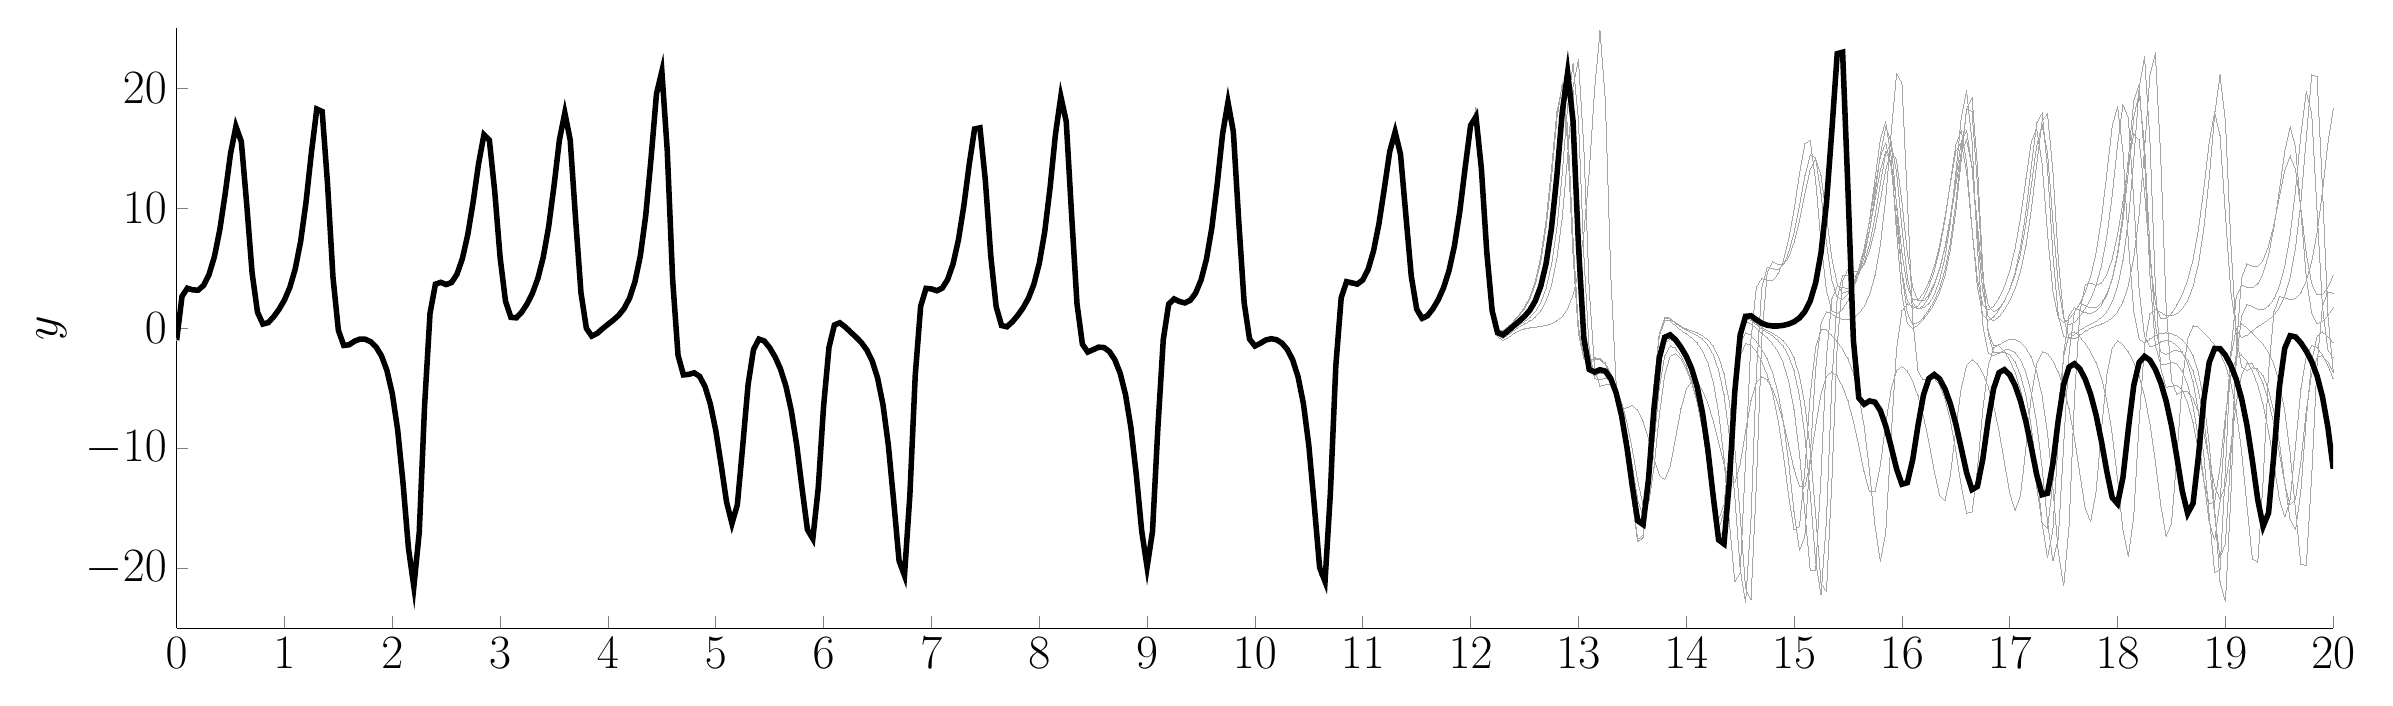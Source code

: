 % This file was created by matlab2tikz.
%
%The latest EFupdates can be retrieved from
%  http://www.mathworks.com/matlabcentral/fileexchange/22022-matlab2tikz-matlab2tikz
%where you can also make suggestions and rate matlab2tikz.
%
\begin{tikzpicture}

\begin{axis}[%
width=10.783in,
height=3in,
at={(1.809in,1.132in)},
scale only axis,
xmin=0,
xmax=20,
ymin=-25,
ymax=25,
axis background/.style={fill=white},
axis x line*=bottom,
axis y line*=left,
ylabel = {$y$},
ylabel style = {font=\LARGE},
ticklabel style={font=\LARGE},legend style={font=\LARGE},title style={font=\LARGE}
]
\addplot [color=white!65!black,solid,line width=0.0pt,forget plot]
  table[row sep=crcr]{%
0	-1\\
0.05	2.656\\
0.1	3.332\\
0.15	3.192\\
0.2	3.175\\
0.25	3.566\\
0.3	4.46\\
0.35	5.953\\
0.4	8.177\\
0.45	11.178\\
0.5	14.554\\
0.55	16.814\\
0.6	15.554\\
0.65	10.338\\
0.7	4.61\\
0.75	1.334\\
0.8	0.348\\
0.85	0.467\\
0.9	0.957\\
0.95	1.579\\
1	2.35\\
1.05	3.403\\
1.1	4.941\\
1.15	7.224\\
1.2	10.493\\
1.25	14.631\\
1.3	18.263\\
1.35	18.056\\
1.4	11.974\\
1.45	4.259\\
1.5	-0.17\\
1.55	-1.436\\
1.6	-1.38\\
1.65	-1.081\\
1.7	-0.905\\
1.75	-0.92\\
1.8	-1.132\\
1.85	-1.568\\
1.9	-2.308\\
1.95	-3.511\\
2	-5.443\\
2.05	-8.474\\
2.1	-12.933\\
2.15	-18.337\\
2.2	-21.53\\
2.25	-17.024\\
2.3	-6.391\\
2.35	1.235\\
2.4	3.675\\
2.45	3.823\\
2.5	3.643\\
2.55	3.811\\
2.6	4.503\\
2.65	5.8\\
2.7	7.794\\
2.75	10.527\\
2.8	13.697\\
2.85	16.123\\
2.9	15.68\\
2.95	11.421\\
3	5.899\\
3.05	2.25\\
3.1	0.905\\
3.15	0.863\\
3.2	1.337\\
3.25	2.026\\
3.3	2.92\\
3.35	4.148\\
3.4	5.915\\
3.45	8.455\\
3.5	11.878\\
3.55	15.691\\
3.6	17.951\\
3.65	15.693\\
3.7	9.109\\
3.75	2.947\\
3.8	-0.008\\
3.85	-0.66\\
3.9	-0.434\\
3.95	-0.038\\
4	0.33\\
4.05	0.677\\
4.1	1.081\\
4.15	1.641\\
4.2	2.498\\
4.25	3.852\\
4.3	6.007\\
4.35	9.358\\
4.4	14.161\\
4.45	19.519\\
4.5	21.41\\
4.55	14.824\\
4.6	4.062\\
4.65	-2.251\\
4.7	-3.89\\
4.75	-3.845\\
4.8	-3.718\\
4.85	-4.011\\
4.9	-4.856\\
4.95	-6.33\\
5	-8.521\\
5.05	-11.404\\
5.1	-14.485\\
5.15	-16.275\\
5.2	-14.714\\
5.25	-9.799\\
5.3	-4.677\\
5.35	-1.777\\
5.4	-0.91\\
5.45	-1.069\\
5.5	-1.627\\
5.55	-2.389\\
5.6	-3.398\\
5.65	-4.81\\
5.7	-6.844\\
5.75	-9.704\\
5.8	-13.336\\
5.85	-16.785\\
5.9	-17.541\\
5.95	-13.342\\
6	-6.487\\
6.05	-1.594\\
6.1	0.266\\
6.15	0.454\\
6.2	0.106\\
6.25	-0.32\\
6.3	-0.736\\
6.35	-1.197\\
6.4	-1.809\\
6.45	-2.718\\
6.5	-4.131\\
6.55	-6.344\\
6.6	-9.725\\
6.65	-14.433\\
6.7	-19.388\\
6.75	-20.594\\
6.8	-13.88\\
6.85	-3.89\\
6.9	1.829\\
6.95	3.321\\
7	3.269\\
7.05	3.12\\
7.1	3.339\\
7.15	4.051\\
7.2	5.344\\
7.25	7.346\\
7.3	10.169\\
7.35	13.625\\
7.4	16.605\\
7.45	16.701\\
7.5	12.316\\
7.55	6.044\\
7.6	1.792\\
7.65	0.222\\
7.7	0.12\\
7.75	0.525\\
7.8	1.064\\
7.85	1.69\\
7.9	2.497\\
7.95	3.652\\
8	5.384\\
8.05	7.98\\
8.1	11.67\\
8.15	16.127\\
8.2	19.304\\
8.25	17.271\\
8.3	9.49\\
8.35	2.046\\
8.4	-1.333\\
8.45	-1.995\\
8.5	-1.796\\
8.55	-1.588\\
8.6	-1.62\\
8.65	-1.95\\
8.7	-2.626\\
8.75	-3.763\\
8.8	-5.566\\
8.85	-8.325\\
8.9	-12.265\\
8.95	-16.939\\
9	-19.893\\
9.05	-16.855\\
9.1	-8.208\\
9.15	-0.917\\
9.2	1.998\\
9.25	2.424\\
9.3	2.203\\
9.35	2.092\\
9.4	2.304\\
9.45	2.904\\
9.5	3.98\\
9.55	5.698\\
9.6	8.292\\
9.65	11.924\\
9.7	16.149\\
9.75	18.86\\
9.8	16.479\\
9.85	9.024\\
9.9	2.177\\
9.95	-0.913\\
10	-1.514\\
10.05	-1.294\\
10.1	-1.023\\
10.15	-0.921\\
10.2	-1.019\\
10.25	-1.326\\
10.3	-1.888\\
10.35	-2.819\\
10.4	-4.322\\
10.45	-6.711\\
10.5	-10.373\\
10.55	-15.409\\
10.6	-20.364\\
10.65	-20.514\\
10.7	-12.259\\
10.75	-2.183\\
10.8	2.756\\
10.85	3.785\\
10.9	3.639\\
10.95	3.573\\
11	3.957\\
11.05	4.895\\
11.1	6.473\\
11.15	8.79\\
11.2	11.809\\
11.25	14.947\\
11.3	16.534\\
11.35	14.454\\
11.4	9.117\\
11.45	4.021\\
11.5	1.36\\
11.55	0.671\\
11.6	0.902\\
11.65	1.466\\
11.7	2.201\\
11.75	3.163\\
11.8	4.515\\
11.85	6.481\\
11.9	9.297\\
11.95	12.987\\
12	16.746\\
12.05	18.093\\
12.1	14.264\\
12.15	7.063\\
12.2	1.606\\
12.25	-0.554\\
12.3	-0.835\\
12.35	-0.527\\
12.4	-0.168\\
12.45	0.119\\
12.5	0.358\\
12.55	0.613\\
12.6	0.953\\
12.65	1.469\\
12.7	2.292\\
12.75	3.627\\
12.8	5.797\\
12.85	9.248\\
12.9	14.33\\
12.95	20.201\\
13	22.434\\
13.05	15.118\\
13.1	3.259\\
13.15	-3.311\\
13.2	-4.825\\
13.25	-4.713\\
13.3	-4.634\\
13.35	-5.064\\
13.4	-6.107\\
13.45	-7.795\\
13.5	-10.093\\
13.55	-12.705\\
13.6	-14.726\\
13.65	-14.64\\
13.7	-11.641\\
13.75	-7.245\\
13.8	-3.867\\
13.85	-2.324\\
13.9	-2.093\\
13.95	-2.541\\
14	-3.362\\
14.05	-4.521\\
14.1	-6.121\\
14.15	-8.301\\
14.2	-11.084\\
14.25	-14.049\\
14.3	-15.879\\
14.35	-14.67\\
14.4	-10.22\\
14.45	-5.271\\
14.5	-2.273\\
14.55	-1.274\\
14.6	-1.37\\
14.65	-1.93\\
14.7	-2.741\\
14.75	-3.833\\
14.8	-5.359\\
14.85	-7.52\\
14.9	-10.463\\
14.95	-13.968\\
15	-16.806\\
15.05	-16.49\\
15.1	-11.717\\
15.15	-5.484\\
15.2	-1.511\\
15.25	-0.144\\
15.3	-0.123\\
15.35	-0.55\\
15.4	-1.091\\
15.45	-1.72\\
15.5	-2.539\\
15.55	-3.718\\
15.6	-5.49\\
15.65	-8.148\\
15.7	-11.913\\
15.75	-16.399\\
15.8	-19.418\\
15.85	-16.994\\
15.9	-8.984\\
15.95	-1.696\\
16	1.475\\
16.05	2.044\\
16.1	1.83\\
16.15	1.64\\
16.2	1.704\\
16.25	2.077\\
16.3	2.815\\
16.35	4.043\\
16.4	5.978\\
16.45	8.909\\
16.5	13.001\\
16.55	17.574\\
16.6	19.774\\
16.65	15.593\\
16.7	6.797\\
16.75	0.286\\
16.8	-2.053\\
16.85	-2.288\\
16.9	-2.05\\
16.95	-1.963\\
17	-2.194\\
17.05	-2.801\\
17.1	-3.875\\
17.15	-5.589\\
17.2	-8.189\\
17.25	-11.858\\
17.3	-16.193\\
17.35	-19.083\\
17.4	-16.782\\
17.45	-9.137\\
17.5	-2.053\\
17.55	1.126\\
17.6	1.738\\
17.65	1.525\\
17.7	1.286\\
17.75	1.251\\
17.8	1.462\\
17.85	1.948\\
17.9	2.793\\
17.95	4.161\\
18	6.319\\
18.05	9.609\\
18.1	14.177\\
18.15	19.011\\
18.2	20.36\\
18.25	14.148\\
18.3	4.441\\
18.35	-1.383\\
18.4	-3.009\\
18.45	-2.998\\
18.5	-2.82\\
18.55	-2.963\\
18.6	-3.558\\
18.65	-4.688\\
18.7	-6.489\\
18.75	-9.124\\
18.8	-12.588\\
18.85	-16.156\\
18.9	-17.631\\
18.95	-14.433\\
19	-7.808\\
19.05	-2.386\\
19.1	-0.032\\
19.15	0.374\\
19.2	0.074\\
19.25	-0.369\\
19.3	-0.821\\
19.35	-1.326\\
19.4	-1.993\\
19.45	-2.977\\
19.5	-4.494\\
19.55	-6.849\\
19.6	-10.384\\
19.65	-15.132\\
19.7	-19.668\\
19.75	-19.753\\
19.8	-12.287\\
19.85	-2.957\\
19.9	1.893\\
19.95	3.032\\
20	2.919\\
};
\addplot [color=white!65!black,solid,line width=0.0pt,forget plot]
  table[row sep=crcr]{%
0	-1\\
0.05	2.656\\
0.1	3.332\\
0.15	3.192\\
0.2	3.175\\
0.25	3.566\\
0.3	4.46\\
0.35	5.953\\
0.4	8.177\\
0.45	11.178\\
0.5	14.554\\
0.55	16.814\\
0.6	15.554\\
0.65	10.338\\
0.7	4.61\\
0.75	1.334\\
0.8	0.348\\
0.85	0.467\\
0.9	0.957\\
0.95	1.579\\
1	2.35\\
1.05	3.403\\
1.1	4.941\\
1.15	7.224\\
1.2	10.493\\
1.25	14.631\\
1.3	18.263\\
1.35	18.056\\
1.4	11.974\\
1.45	4.259\\
1.5	-0.17\\
1.55	-1.436\\
1.6	-1.38\\
1.65	-1.081\\
1.7	-0.905\\
1.75	-0.92\\
1.8	-1.132\\
1.85	-1.568\\
1.9	-2.308\\
1.95	-3.511\\
2	-5.443\\
2.05	-8.474\\
2.1	-12.933\\
2.15	-18.337\\
2.2	-21.53\\
2.25	-17.025\\
2.3	-6.391\\
2.35	1.235\\
2.4	3.675\\
2.45	3.823\\
2.5	3.643\\
2.55	3.811\\
2.6	4.503\\
2.65	5.8\\
2.7	7.794\\
2.75	10.527\\
2.8	13.697\\
2.85	16.123\\
2.9	15.68\\
2.95	11.421\\
3	5.899\\
3.05	2.25\\
3.1	0.905\\
3.15	0.863\\
3.2	1.337\\
3.25	2.026\\
3.3	2.92\\
3.35	4.148\\
3.4	5.915\\
3.45	8.455\\
3.5	11.878\\
3.55	15.691\\
3.6	17.951\\
3.65	15.693\\
3.7	9.109\\
3.75	2.947\\
3.8	-0.008\\
3.85	-0.66\\
3.9	-0.434\\
3.95	-0.038\\
4	0.33\\
4.05	0.677\\
4.1	1.081\\
4.15	1.642\\
4.2	2.498\\
4.25	3.853\\
4.3	6.008\\
4.35	9.359\\
4.4	14.163\\
4.45	19.521\\
4.5	21.409\\
4.55	14.82\\
4.6	4.059\\
4.65	-2.252\\
4.7	-3.89\\
4.75	-3.845\\
4.8	-3.718\\
4.85	-4.011\\
4.9	-4.856\\
4.95	-6.33\\
5	-8.521\\
5.05	-11.405\\
5.1	-14.486\\
5.15	-16.276\\
5.2	-14.714\\
5.25	-9.798\\
5.3	-4.676\\
5.35	-1.776\\
5.4	-0.909\\
5.45	-1.068\\
5.5	-1.627\\
5.55	-2.389\\
5.6	-3.398\\
5.65	-4.81\\
5.7	-6.843\\
5.75	-9.703\\
5.8	-13.335\\
5.85	-16.785\\
5.9	-17.542\\
5.95	-13.344\\
6	-6.487\\
6.05	-1.594\\
6.1	0.267\\
6.15	0.455\\
6.2	0.107\\
6.25	-0.319\\
6.3	-0.735\\
6.35	-1.196\\
6.4	-1.807\\
6.45	-2.715\\
6.5	-4.126\\
6.55	-6.337\\
6.6	-9.715\\
6.65	-14.421\\
6.7	-19.38\\
6.75	-20.602\\
6.8	-13.905\\
6.85	-3.909\\
6.9	1.824\\
6.95	3.322\\
7	3.271\\
7.05	3.123\\
7.1	3.34\\
7.15	4.052\\
7.2	5.344\\
7.25	7.345\\
7.3	10.167\\
7.35	13.622\\
7.4	16.601\\
7.45	16.7\\
7.5	12.318\\
7.55	6.049\\
7.6	1.797\\
7.65	0.226\\
7.7	0.122\\
7.75	0.528\\
7.8	1.068\\
7.85	1.694\\
7.9	2.503\\
7.95	3.66\\
8	5.395\\
8.05	7.996\\
8.1	11.69\\
8.15	16.144\\
8.2	19.303\\
8.25	17.24\\
8.3	9.45\\
8.35	2.027\\
8.4	-1.333\\
8.45	-1.988\\
8.5	-1.788\\
8.55	-1.58\\
8.6	-1.612\\
8.65	-1.94\\
8.7	-2.613\\
8.75	-3.745\\
8.8	-5.541\\
8.85	-8.291\\
8.9	-12.223\\
8.95	-16.905\\
9	-19.903\\
9.05	-16.931\\
9.1	-8.289\\
9.15	-0.949\\
9.2	2.002\\
9.25	2.44\\
9.3	2.22\\
9.35	2.109\\
9.4	2.322\\
9.45	2.925\\
9.5	4.007\\
9.55	5.734\\
9.6	8.339\\
9.65	11.975\\
9.7	16.186\\
9.75	18.839\\
9.8	16.381\\
9.85	8.923\\
9.9	2.139\\
9.95	-0.902\\
10	-1.485\\
10.05	-1.262\\
10.1	-0.988\\
10.15	-0.88\\
10.2	-0.965\\
10.25	-1.251\\
10.3	-1.78\\
10.35	-2.658\\
10.4	-4.079\\
10.45	-6.348\\
10.5	-9.857\\
10.55	-14.795\\
10.6	-19.997\\
10.65	-21.052\\
10.7	-13.551\\
10.75	-3.049\\
10.8	2.562\\
10.85	3.87\\
10.9	3.765\\
10.95	3.669\\
11	4.013\\
11.05	4.912\\
11.1	6.447\\
11.15	8.709\\
11.2	11.66\\
11.25	14.746\\
11.3	16.377\\
11.35	14.491\\
11.4	9.356\\
11.45	4.299\\
11.5	1.57\\
11.55	0.82\\
11.6	1.027\\
11.65	1.597\\
11.7	2.358\\
11.75	3.363\\
11.8	4.775\\
11.85	6.816\\
11.9	9.698\\
11.95	13.376\\
12	16.89\\
12.05	17.677\\
12.1	13.397\\
12.15	6.411\\
12.2	1.46\\
12.25	-0.398\\
12.3	-0.577\\
12.35	-0.234\\
12.4	0.167\\
12.45	0.537\\
12.5	0.923\\
12.55	1.417\\
12.6	2.142\\
12.65	3.27\\
12.7	5.058\\
12.75	7.865\\
12.8	12.051\\
12.85	17.372\\
12.9	21.293\\
12.95	18.39\\
13	8.285\\
13.05	-0.238\\
13.1	-3.399\\
13.15	-3.766\\
13.2	-3.57\\
13.25	-3.645\\
13.3	-4.219\\
13.35	-5.374\\
13.4	-7.206\\
13.45	-9.795\\
13.5	-12.974\\
13.55	-15.818\\
13.6	-16.292\\
13.65	-12.785\\
13.7	-7.09\\
13.75	-2.774\\
13.8	-0.94\\
13.85	-0.68\\
13.9	-1.07\\
13.95	-1.697\\
14	-2.496\\
14.05	-3.57\\
14.1	-5.107\\
14.15	-7.344\\
14.2	-10.485\\
14.25	-14.368\\
14.3	-17.673\\
14.35	-17.422\\
14.4	-11.894\\
14.45	-4.785\\
14.5	-0.522\\
14.55	0.796\\
14.6	0.771\\
14.65	0.415\\
14.7	0.082\\
14.75	-0.176\\
14.8	-0.402\\
14.85	-0.66\\
14.9	-1.021\\
14.95	-1.581\\
15	-2.481\\
15.05	-3.946\\
15.1	-6.329\\
15.15	-10.094\\
15.2	-15.5\\
15.25	-21.217\\
15.3	-21.939\\
15.35	-12.789\\
15.4	-1.347\\
15.45	3.986\\
15.5	4.948\\
15.55	4.761\\
15.6	4.768\\
15.65	5.326\\
15.7	6.507\\
15.75	8.328\\
15.8	10.71\\
15.85	13.237\\
15.9	14.84\\
15.95	14.046\\
16	10.565\\
16.05	6.33\\
16.1	3.446\\
16.15	2.296\\
16.2	2.273\\
16.25	2.83\\
16.3	3.742\\
16.35	5.017\\
16.4	6.77\\
16.45	9.118\\
16.5	11.981\\
16.55	14.708\\
16.6	15.73\\
16.65	13.441\\
16.7	8.613\\
16.75	4.229\\
16.8	1.955\\
16.85	1.383\\
16.9	1.666\\
16.95	2.326\\
17	3.246\\
17.05	4.503\\
17.1	6.269\\
17.15	8.73\\
17.2	11.913\\
17.25	15.251\\
17.3	16.959\\
17.35	14.704\\
17.4	8.959\\
17.45	3.603\\
17.5	0.917\\
17.55	0.272\\
17.6	0.516\\
17.65	1.038\\
17.7	1.674\\
17.75	2.475\\
17.8	3.587\\
17.85	5.226\\
17.9	7.659\\
17.95	11.111\\
18	15.346\\
18.05	18.671\\
18.1	17.53\\
18.15	10.675\\
18.2	3.207\\
18.25	-0.623\\
18.3	-1.558\\
18.35	-1.414\\
18.4	-1.132\\
18.45	-1.007\\
18.5	-1.093\\
18.55	-1.4\\
18.6	-1.974\\
18.65	-2.927\\
18.7	-4.462\\
18.75	-6.891\\
18.8	-10.585\\
18.85	-15.591\\
18.9	-20.336\\
18.95	-20.104\\
19	-11.761\\
19.05	-2.036\\
19.1	2.635\\
19.15	3.587\\
19.2	3.434\\
19.25	3.364\\
19.3	3.728\\
19.35	4.628\\
19.4	6.155\\
19.45	8.429\\
19.5	11.466\\
19.55	14.79\\
19.6	16.806\\
19.65	15.166\\
19.7	9.794\\
19.75	4.265\\
19.8	1.245\\
19.85	0.398\\
19.9	0.569\\
19.95	1.082\\
20	1.73\\
};
\addplot [color=white!65!black,solid,line width=0.0pt,forget plot]
  table[row sep=crcr]{%
0	-1\\
0.05	2.656\\
0.1	3.332\\
0.15	3.192\\
0.2	3.175\\
0.25	3.566\\
0.3	4.46\\
0.35	5.953\\
0.4	8.177\\
0.45	11.178\\
0.5	14.554\\
0.55	16.814\\
0.6	15.554\\
0.65	10.338\\
0.7	4.61\\
0.75	1.334\\
0.8	0.348\\
0.85	0.467\\
0.9	0.957\\
0.95	1.579\\
1	2.35\\
1.05	3.403\\
1.1	4.941\\
1.15	7.224\\
1.2	10.493\\
1.25	14.631\\
1.3	18.263\\
1.35	18.056\\
1.4	11.974\\
1.45	4.259\\
1.5	-0.17\\
1.55	-1.436\\
1.6	-1.38\\
1.65	-1.081\\
1.7	-0.905\\
1.75	-0.92\\
1.8	-1.132\\
1.85	-1.568\\
1.9	-2.308\\
1.95	-3.511\\
2	-5.443\\
2.05	-8.474\\
2.1	-12.933\\
2.15	-18.337\\
2.2	-21.53\\
2.25	-17.025\\
2.3	-6.391\\
2.35	1.235\\
2.4	3.675\\
2.45	3.823\\
2.5	3.643\\
2.55	3.811\\
2.6	4.503\\
2.65	5.8\\
2.7	7.794\\
2.75	10.527\\
2.8	13.697\\
2.85	16.123\\
2.9	15.68\\
2.95	11.421\\
3	5.899\\
3.05	2.25\\
3.1	0.905\\
3.15	0.863\\
3.2	1.337\\
3.25	2.026\\
3.3	2.92\\
3.35	4.148\\
3.4	5.915\\
3.45	8.455\\
3.5	11.878\\
3.55	15.691\\
3.6	17.951\\
3.65	15.693\\
3.7	9.109\\
3.75	2.947\\
3.8	-0.008\\
3.85	-0.66\\
3.9	-0.434\\
3.95	-0.038\\
4	0.33\\
4.05	0.677\\
4.1	1.081\\
4.15	1.642\\
4.2	2.498\\
4.25	3.853\\
4.3	6.008\\
4.35	9.359\\
4.4	14.163\\
4.45	19.521\\
4.5	21.409\\
4.55	14.82\\
4.6	4.059\\
4.65	-2.252\\
4.7	-3.89\\
4.75	-3.845\\
4.8	-3.718\\
4.85	-4.011\\
4.9	-4.856\\
4.95	-6.33\\
5	-8.521\\
5.05	-11.405\\
5.1	-14.486\\
5.15	-16.276\\
5.2	-14.714\\
5.25	-9.798\\
5.3	-4.676\\
5.35	-1.776\\
5.4	-0.909\\
5.45	-1.068\\
5.5	-1.627\\
5.55	-2.389\\
5.6	-3.398\\
5.65	-4.81\\
5.7	-6.843\\
5.75	-9.703\\
5.8	-13.335\\
5.85	-16.785\\
5.9	-17.542\\
5.95	-13.344\\
6	-6.487\\
6.05	-1.594\\
6.1	0.267\\
6.15	0.455\\
6.2	0.106\\
6.25	-0.319\\
6.3	-0.735\\
6.35	-1.196\\
6.4	-1.807\\
6.45	-2.715\\
6.5	-4.126\\
6.55	-6.338\\
6.6	-9.715\\
6.65	-14.421\\
6.7	-19.381\\
6.75	-20.602\\
6.8	-13.904\\
6.85	-3.908\\
6.9	1.824\\
6.95	3.322\\
7	3.271\\
7.05	3.122\\
7.1	3.34\\
7.15	4.052\\
7.2	5.344\\
7.25	7.345\\
7.3	10.167\\
7.35	13.622\\
7.4	16.601\\
7.45	16.7\\
7.5	12.318\\
7.55	6.049\\
7.6	1.797\\
7.65	0.226\\
7.7	0.122\\
7.75	0.528\\
7.8	1.067\\
7.85	1.694\\
7.9	2.503\\
7.95	3.66\\
8	5.395\\
8.05	7.995\\
8.1	11.689\\
8.15	16.144\\
8.2	19.303\\
8.25	17.241\\
8.3	9.452\\
8.35	2.028\\
8.4	-1.333\\
8.45	-1.988\\
8.5	-1.789\\
8.55	-1.58\\
8.6	-1.612\\
8.65	-1.94\\
8.7	-2.613\\
8.75	-3.745\\
8.8	-5.542\\
8.85	-8.292\\
8.9	-12.225\\
8.95	-16.906\\
9	-19.903\\
9.05	-16.928\\
9.1	-8.286\\
9.15	-0.948\\
9.2	2.002\\
9.25	2.439\\
9.3	2.22\\
9.35	2.109\\
9.4	2.321\\
9.45	2.925\\
9.5	4.006\\
9.55	5.732\\
9.6	8.337\\
9.65	11.973\\
9.7	16.184\\
9.75	18.84\\
9.8	16.385\\
9.85	8.927\\
9.9	2.141\\
9.95	-0.902\\
10	-1.486\\
10.05	-1.263\\
10.1	-0.99\\
10.15	-0.881\\
10.2	-0.967\\
10.25	-1.254\\
10.3	-1.784\\
10.35	-2.665\\
10.4	-4.089\\
10.45	-6.363\\
10.5	-9.878\\
10.55	-14.82\\
10.6	-20.013\\
10.65	-21.032\\
10.7	-13.497\\
10.75	-3.011\\
10.8	2.571\\
10.85	3.866\\
10.9	3.759\\
10.95	3.665\\
11	4.01\\
11.05	4.911\\
11.1	6.449\\
11.15	8.713\\
11.2	11.667\\
11.25	14.755\\
11.3	16.384\\
11.35	14.489\\
11.4	9.346\\
11.45	4.287\\
11.5	1.561\\
11.55	0.813\\
11.6	1.022\\
11.65	1.591\\
11.7	2.351\\
11.75	3.355\\
11.8	4.765\\
11.85	6.803\\
11.9	9.683\\
11.95	13.362\\
12	16.886\\
12.05	17.694\\
12.1	13.43\\
12.15	6.434\\
12.2	1.464\\
12.25	-0.404\\
12.3	-0.587\\
12.35	-0.246\\
12.4	0.153\\
12.45	0.52\\
12.5	0.9\\
12.55	1.384\\
12.6	2.093\\
12.65	3.196\\
12.7	4.946\\
12.75	7.699\\
12.8	11.825\\
12.85	17.138\\
12.9	21.254\\
12.95	18.76\\
13	8.78\\
13.05	-0.008\\
13.1	-3.376\\
13.15	-3.807\\
13.2	-3.61\\
13.25	-3.67\\
13.3	-4.226\\
13.35	-5.364\\
13.4	-7.176\\
13.45	-9.739\\
13.5	-12.893\\
13.55	-15.736\\
13.6	-16.268\\
13.65	-12.862\\
13.7	-7.221\\
13.75	-2.882\\
13.8	-1.008\\
13.85	-0.725\\
13.9	-1.108\\
13.95	-1.739\\
14	-2.548\\
14.05	-3.637\\
14.1	-5.193\\
14.15	-7.452\\
14.2	-10.607\\
14.25	-14.467\\
14.3	-17.664\\
14.35	-17.232\\
14.4	-11.631\\
14.45	-4.647\\
14.5	-0.527\\
14.55	0.725\\
14.6	0.68\\
14.65	0.314\\
14.7	-0.037\\
14.75	-0.329\\
14.8	-0.613\\
14.85	-0.964\\
14.9	-1.476\\
14.95	-2.277\\
15	-3.562\\
15.05	-5.635\\
15.1	-8.916\\
15.15	-13.752\\
15.2	-19.47\\
15.25	-22.176\\
15.3	-16.007\\
15.35	-4.497\\
15.4	2.562\\
15.45	4.427\\
15.5	4.398\\
15.55	4.273\\
15.6	4.605\\
15.65	5.526\\
15.7	7.091\\
15.75	9.328\\
15.8	12.079\\
15.85	14.633\\
15.9	15.449\\
15.95	13.086\\
16	8.428\\
16.05	4.282\\
16.1	2.145\\
16.15	1.621\\
16.2	1.925\\
16.25	2.619\\
16.3	3.599\\
16.35	4.946\\
16.4	6.827\\
16.45	9.395\\
16.5	12.573\\
16.55	15.58\\
16.6	16.484\\
16.65	13.426\\
16.7	7.748\\
16.75	3.115\\
16.8	1.008\\
16.85	0.62\\
16.9	0.962\\
16.95	1.562\\
17	2.325\\
17.05	3.338\\
17.1	4.779\\
17.15	6.882\\
17.2	9.876\\
17.25	13.708\\
17.3	17.327\\
17.35	17.935\\
17.4	13.147\\
17.45	5.821\\
17.5	0.921\\
17.55	-0.786\\
17.6	-0.891\\
17.65	-0.558\\
17.7	-0.229\\
17.75	0.01\\
17.8	0.188\\
17.85	0.358\\
17.9	0.573\\
17.95	0.894\\
18	1.403\\
18.05	2.235\\
18.1	3.608\\
18.15	5.87\\
18.2	9.51\\
18.25	14.915\\
18.3	21.097\\
18.35	22.962\\
18.4	14.315\\
18.45	1.864\\
18.5	-4.309\\
18.55	-5.489\\
18.6	-5.299\\
18.65	-5.277\\
18.7	-5.82\\
18.75	-6.987\\
18.8	-8.753\\
18.85	-10.964\\
18.9	-13.127\\
18.95	-14.215\\
19	-13.089\\
19.05	-9.841\\
19.1	-6.221\\
19.15	-3.832\\
19.2	-2.91\\
19.25	-2.973\\
19.3	-3.598\\
19.35	-4.615\\
19.4	-6.036\\
19.45	-7.942\\
19.5	-10.336\\
19.55	-12.905\\
19.6	-14.697\\
19.65	-14.259\\
19.7	-11.068\\
19.75	-6.822\\
19.8	-3.736\\
19.85	-2.404\\
19.9	-2.278\\
19.95	-2.782\\
20	-3.658\\
};
\addplot [color=white!65!black,solid,line width=0.0pt,forget plot]
  table[row sep=crcr]{%
0	-1\\
0.05	2.656\\
0.1	3.332\\
0.15	3.192\\
0.2	3.175\\
0.25	3.566\\
0.3	4.46\\
0.35	5.953\\
0.4	8.177\\
0.45	11.178\\
0.5	14.554\\
0.55	16.814\\
0.6	15.554\\
0.65	10.338\\
0.7	4.61\\
0.75	1.334\\
0.8	0.348\\
0.85	0.467\\
0.9	0.957\\
0.95	1.579\\
1	2.35\\
1.05	3.403\\
1.1	4.941\\
1.15	7.224\\
1.2	10.493\\
1.25	14.631\\
1.3	18.263\\
1.35	18.056\\
1.4	11.975\\
1.45	4.259\\
1.5	-0.17\\
1.55	-1.436\\
1.6	-1.38\\
1.65	-1.081\\
1.7	-0.905\\
1.75	-0.92\\
1.8	-1.132\\
1.85	-1.568\\
1.9	-2.308\\
1.95	-3.512\\
2	-5.443\\
2.05	-8.474\\
2.1	-12.933\\
2.15	-18.338\\
2.2	-21.53\\
2.25	-17.024\\
2.3	-6.39\\
2.35	1.235\\
2.4	3.675\\
2.45	3.823\\
2.5	3.643\\
2.55	3.811\\
2.6	4.503\\
2.65	5.8\\
2.7	7.794\\
2.75	10.527\\
2.8	13.698\\
2.85	16.123\\
2.9	15.68\\
2.95	11.421\\
3	5.899\\
3.05	2.25\\
3.1	0.905\\
3.15	0.863\\
3.2	1.337\\
3.25	2.026\\
3.3	2.92\\
3.35	4.148\\
3.4	5.915\\
3.45	8.455\\
3.5	11.878\\
3.55	15.691\\
3.6	17.951\\
3.65	15.693\\
3.7	9.11\\
3.75	2.947\\
3.8	-0.008\\
3.85	-0.66\\
3.9	-0.434\\
3.95	-0.038\\
4	0.33\\
4.05	0.677\\
4.1	1.08\\
4.15	1.641\\
4.2	2.497\\
4.25	3.851\\
4.3	6.006\\
4.35	9.356\\
4.4	14.159\\
4.45	19.518\\
4.5	21.411\\
4.55	14.828\\
4.6	4.065\\
4.65	-2.25\\
4.7	-3.89\\
4.75	-3.845\\
4.8	-3.718\\
4.85	-4.011\\
4.9	-4.856\\
4.95	-6.33\\
5	-8.52\\
5.05	-11.404\\
5.1	-14.484\\
5.15	-16.275\\
5.2	-14.714\\
5.25	-9.8\\
5.3	-4.678\\
5.35	-1.777\\
5.4	-0.91\\
5.45	-1.069\\
5.5	-1.627\\
5.55	-2.39\\
5.6	-3.399\\
5.65	-4.811\\
5.7	-6.844\\
5.75	-9.704\\
5.8	-13.336\\
5.85	-16.785\\
5.9	-17.54\\
5.95	-13.341\\
6	-6.486\\
6.05	-1.594\\
6.1	0.266\\
6.15	0.454\\
6.2	0.105\\
6.25	-0.321\\
6.3	-0.737\\
6.35	-1.198\\
6.4	-1.811\\
6.45	-2.72\\
6.5	-4.134\\
6.55	-6.35\\
6.6	-9.733\\
6.65	-14.442\\
6.7	-19.395\\
6.75	-20.587\\
6.8	-13.861\\
6.85	-3.876\\
6.9	1.834\\
6.95	3.32\\
7	3.267\\
7.05	3.119\\
7.1	3.338\\
7.15	4.051\\
7.2	5.343\\
7.25	7.346\\
7.3	10.17\\
7.35	13.628\\
7.4	16.608\\
7.45	16.703\\
7.5	12.314\\
7.55	6.04\\
7.6	1.789\\
7.65	0.22\\
7.7	0.117\\
7.75	0.523\\
7.8	1.062\\
7.85	1.687\\
7.9	2.493\\
7.95	3.646\\
8	5.375\\
8.05	7.968\\
8.1	11.655\\
8.15	16.114\\
8.2	19.305\\
8.25	17.296\\
8.3	9.521\\
8.35	2.061\\
8.4	-1.332\\
8.45	-1.999\\
8.5	-1.802\\
8.55	-1.594\\
8.6	-1.627\\
8.65	-1.958\\
8.7	-2.636\\
8.75	-3.777\\
8.8	-5.586\\
8.85	-8.352\\
8.9	-12.296\\
8.95	-16.965\\
9	-19.885\\
9.05	-16.797\\
9.1	-8.146\\
9.15	-0.893\\
9.2	1.995\\
9.25	2.412\\
9.3	2.19\\
9.35	2.079\\
9.4	2.289\\
9.45	2.887\\
9.5	3.958\\
9.55	5.669\\
9.6	8.256\\
9.65	11.883\\
9.7	16.12\\
9.75	18.875\\
9.8	16.555\\
9.85	9.104\\
9.9	2.207\\
9.95	-0.921\\
10	-1.535\\
10.05	-1.319\\
10.1	-1.051\\
10.15	-0.953\\
10.2	-1.061\\
10.25	-1.383\\
10.3	-1.971\\
10.35	-2.942\\
10.4	-4.505\\
10.45	-6.984\\
10.5	-10.755\\
10.55	-15.848\\
10.6	-20.579\\
10.65	-20.046\\
10.7	-11.327\\
10.75	-1.619\\
10.8	2.862\\
10.85	3.714\\
10.9	3.547\\
10.95	3.504\\
11	3.915\\
11.05	4.879\\
11.1	6.486\\
11.15	8.841\\
11.2	11.909\\
11.25	15.087\\
11.3	16.65\\
11.35	14.438\\
11.4	8.957\\
11.45	3.829\\
11.5	1.21\\
11.55	0.561\\
11.6	0.806\\
11.65	1.363\\
11.7	2.075\\
11.75	3.001\\
11.8	4.301\\
11.85	6.2\\
11.9	8.947\\
11.95	12.623\\
12	16.552\\
12.05	18.372\\
12.1	15.011\\
12.15	7.705\\
12.2	1.802\\
12.25	-0.65\\
12.3	-1.034\\
12.35	-0.755\\
12.4	-0.424\\
12.45	-0.194\\
12.5	-0.059\\
12.55	0.022\\
12.6	0.082\\
12.65	0.147\\
12.7	0.238\\
12.75	0.38\\
12.8	0.615\\
12.85	1.008\\
12.9	1.671\\
12.95	2.797\\
13	4.71\\
13.05	7.918\\
13.1	13.03\\
13.15	19.924\\
13.2	24.803\\
13.25	19.007\\
13.3	4.448\\
13.35	-4.648\\
13.4	-6.767\\
13.45	-6.609\\
13.5	-6.434\\
13.55	-6.805\\
13.6	-7.761\\
13.65	-9.188\\
13.7	-10.837\\
13.75	-12.218\\
13.8	-12.615\\
13.85	-11.496\\
13.9	-9.172\\
13.95	-6.723\\
14	-5.062\\
14.05	-4.393\\
14.1	-4.501\\
14.15	-5.149\\
14.2	-6.216\\
14.25	-7.663\\
14.3	-9.432\\
14.35	-11.294\\
14.4	-12.703\\
14.45	-12.853\\
14.5	-11.276\\
14.55	-8.566\\
14.6	-6.025\\
14.65	-4.497\\
14.7	-4.015\\
14.75	-4.278\\
14.8	-5.044\\
14.85	-6.22\\
14.9	-7.794\\
14.95	-9.714\\
15	-11.722\\
15.05	-13.178\\
15.1	-13.149\\
15.15	-11.18\\
15.2	-8.11\\
15.25	-5.447\\
15.3	-3.986\\
15.35	-3.621\\
15.4	-3.98\\
15.45	-4.816\\
15.5	-6.056\\
15.55	-7.718\\
15.6	-9.775\\
15.65	-11.975\\
15.7	-13.614\\
15.75	-13.609\\
15.8	-11.392\\
15.85	-7.947\\
15.9	-5.038\\
15.95	-3.511\\
16	-3.166\\
16.05	-3.55\\
16.1	-4.394\\
16.15	-5.633\\
16.2	-7.312\\
16.25	-9.458\\
16.3	-11.886\\
16.35	-13.923\\
16.4	-14.331\\
16.45	-12.186\\
16.5	-8.35\\
16.55	-4.935\\
16.6	-3.092\\
16.65	-2.612\\
16.7	-2.932\\
16.75	-3.706\\
16.8	-4.85\\
16.85	-6.424\\
16.9	-8.524\\
16.95	-11.114\\
17	-13.732\\
17.05	-15.164\\
17.1	-13.879\\
17.15	-9.912\\
17.2	-5.587\\
17.25	-2.909\\
17.3	-1.98\\
17.35	-2.084\\
17.4	-2.695\\
17.45	-3.629\\
17.5	-4.921\\
17.55	-6.708\\
17.6	-9.124\\
17.65	-12.109\\
17.7	-14.992\\
17.75	-16.09\\
17.8	-13.631\\
17.85	-8.474\\
17.9	-3.886\\
17.95	-1.586\\
18	-1.046\\
18.05	-1.339\\
18.1	-1.97\\
18.15	-2.82\\
18.2	-3.969\\
18.25	-5.593\\
18.3	-7.908\\
18.35	-11.046\\
18.4	-14.688\\
18.45	-17.326\\
18.5	-16.241\\
18.55	-10.663\\
18.6	-4.385\\
18.65	-0.835\\
18.7	0.202\\
18.75	0.094\\
18.8	-0.338\\
18.85	-0.823\\
18.9	-1.358\\
18.95	-2.041\\
19	-3.024\\
19.05	-4.519\\
19.1	-6.817\\
19.15	-10.239\\
19.2	-14.807\\
19.25	-19.2\\
19.3	-19.494\\
19.35	-12.63\\
19.4	-3.603\\
19.45	1.362\\
19.5	2.639\\
19.55	2.561\\
19.6	2.375\\
19.65	2.483\\
19.7	2.992\\
19.75	3.979\\
19.8	5.583\\
19.85	8.008\\
19.9	11.404\\
19.95	15.418\\
20	18.27\\
};
\addplot [color=white!65!black,solid,line width=0.0pt,forget plot]
  table[row sep=crcr]{%
0	-1\\
0.05	2.656\\
0.1	3.332\\
0.15	3.192\\
0.2	3.175\\
0.25	3.566\\
0.3	4.46\\
0.35	5.953\\
0.4	8.177\\
0.45	11.178\\
0.5	14.554\\
0.55	16.814\\
0.6	15.554\\
0.65	10.338\\
0.7	4.61\\
0.75	1.334\\
0.8	0.348\\
0.85	0.467\\
0.9	0.957\\
0.95	1.579\\
1	2.35\\
1.05	3.403\\
1.1	4.941\\
1.15	7.224\\
1.2	10.493\\
1.25	14.631\\
1.3	18.263\\
1.35	18.056\\
1.4	11.974\\
1.45	4.259\\
1.5	-0.17\\
1.55	-1.436\\
1.6	-1.38\\
1.65	-1.081\\
1.7	-0.905\\
1.75	-0.92\\
1.8	-1.132\\
1.85	-1.568\\
1.9	-2.308\\
1.95	-3.511\\
2	-5.443\\
2.05	-8.474\\
2.1	-12.933\\
2.15	-18.337\\
2.2	-21.53\\
2.25	-17.024\\
2.3	-6.391\\
2.35	1.235\\
2.4	3.675\\
2.45	3.823\\
2.5	3.643\\
2.55	3.811\\
2.6	4.503\\
2.65	5.8\\
2.7	7.794\\
2.75	10.527\\
2.8	13.697\\
2.85	16.123\\
2.9	15.68\\
2.95	11.421\\
3	5.899\\
3.05	2.25\\
3.1	0.905\\
3.15	0.863\\
3.2	1.337\\
3.25	2.026\\
3.3	2.92\\
3.35	4.148\\
3.4	5.915\\
3.45	8.455\\
3.5	11.878\\
3.55	15.691\\
3.6	17.951\\
3.65	15.693\\
3.7	9.109\\
3.75	2.947\\
3.8	-0.008\\
3.85	-0.66\\
3.9	-0.434\\
3.95	-0.038\\
4	0.33\\
4.05	0.677\\
4.1	1.081\\
4.15	1.642\\
4.2	2.498\\
4.25	3.852\\
4.3	6.007\\
4.35	9.358\\
4.4	14.162\\
4.45	19.52\\
4.5	21.41\\
4.55	14.822\\
4.6	4.061\\
4.65	-2.251\\
4.7	-3.89\\
4.75	-3.845\\
4.8	-3.718\\
4.85	-4.011\\
4.9	-4.856\\
4.95	-6.33\\
5	-8.521\\
5.05	-11.405\\
5.1	-14.485\\
5.15	-16.276\\
5.2	-14.714\\
5.25	-9.799\\
5.3	-4.677\\
5.35	-1.777\\
5.4	-0.909\\
5.45	-1.069\\
5.5	-1.627\\
5.55	-2.389\\
5.6	-3.398\\
5.65	-4.81\\
5.7	-6.843\\
5.75	-9.703\\
5.8	-13.336\\
5.85	-16.785\\
5.9	-17.541\\
5.95	-13.343\\
6	-6.487\\
6.05	-1.594\\
6.1	0.267\\
6.15	0.454\\
6.2	0.106\\
6.25	-0.32\\
6.3	-0.736\\
6.35	-1.196\\
6.4	-1.808\\
6.45	-2.717\\
6.5	-4.129\\
6.55	-6.342\\
6.6	-9.721\\
6.65	-14.428\\
6.7	-19.385\\
6.75	-20.597\\
6.8	-13.889\\
6.85	-3.897\\
6.9	1.827\\
6.95	3.321\\
7	3.27\\
7.05	3.121\\
7.1	3.34\\
7.15	4.051\\
7.2	5.344\\
7.25	7.345\\
7.3	10.168\\
7.35	13.624\\
7.4	16.604\\
7.45	16.701\\
7.5	12.317\\
7.55	6.046\\
7.6	1.794\\
7.65	0.224\\
7.7	0.121\\
7.75	0.527\\
7.8	1.066\\
7.85	1.692\\
7.9	2.5\\
7.95	3.655\\
8	5.388\\
8.05	7.986\\
8.1	11.678\\
8.15	16.134\\
8.2	19.304\\
8.25	17.259\\
8.3	9.475\\
8.35	2.038\\
8.4	-1.333\\
8.45	-1.992\\
8.5	-1.793\\
8.55	-1.585\\
8.6	-1.617\\
8.65	-1.946\\
8.7	-2.621\\
8.75	-3.756\\
8.8	-5.556\\
8.85	-8.312\\
8.9	-12.249\\
8.95	-16.926\\
9	-19.897\\
9.05	-16.884\\
9.1	-8.239\\
9.15	-0.93\\
9.2	2.0\\
9.25	2.431\\
9.3	2.21\\
9.35	2.099\\
9.4	2.311\\
9.45	2.912\\
9.5	3.99\\
9.55	5.712\\
9.6	8.311\\
9.65	11.944\\
9.7	16.164\\
9.75	18.852\\
9.8	16.441\\
9.85	8.984\\
9.9	2.162\\
9.95	-0.908\\
10	-1.503\\
10.05	-1.281\\
10.1	-1.01\\
10.15	-0.905\\
10.2	-0.998\\
10.25	-1.297\\
10.3	-1.846\\
10.35	-2.757\\
10.4	-4.228\\
10.45	-6.57\\
10.5	-10.174\\
10.55	-15.176\\
10.6	-20.233\\
10.65	-20.734\\
10.7	-12.752\\
10.75	-2.502\\
10.8	2.689\\
10.85	3.819\\
10.9	3.687\\
10.95	3.61\\
11	3.979\\
11.05	4.902\\
11.1	6.465\\
11.15	8.761\\
11.2	11.754\\
11.25	14.871\\
11.3	16.474\\
11.35	14.467\\
11.4	9.206\\
11.45	4.125\\
11.5	1.44\\
11.55	0.728\\
11.6	0.951\\
11.65	1.517\\
11.7	2.263\\
11.75	3.243\\
11.8	4.619\\
11.85	6.616\\
11.9	9.46\\
11.95	13.15\\
12	16.816\\
12.05	17.936\\
12.1	13.911\\
12.15	6.785\\
12.2	1.536\\
12.25	-0.496\\
12.3	-0.734\\
12.35	-0.412\\
12.4	-0.038\\
12.45	0.28\\
12.5	0.576\\
12.55	0.922\\
12.6	1.41\\
12.65	2.163\\
12.7	3.365\\
12.75	5.298\\
12.8	8.363\\
12.85	12.937\\
12.9	18.598\\
12.95	22.085\\
13	17.414\\
13.05	6.154\\
13.1	-1.777\\
13.15	-4.2\\
13.2	-4.306\\
13.25	-4.14\\
13.3	-4.375\\
13.35	-5.179\\
13.4	-6.616\\
13.45	-8.738\\
13.5	-11.464\\
13.55	-14.251\\
13.6	-15.692\\
13.65	-14.052\\
13.7	-9.541\\
13.75	-4.931\\
13.8	-2.284\\
13.85	-1.472\\
13.9	-1.646\\
13.95	-2.259\\
14	-3.143\\
14.05	-4.348\\
14.1	-6.034\\
14.15	-8.384\\
14.2	-11.459\\
14.25	-14.8\\
14.3	-16.817\\
14.35	-15.161\\
14.4	-9.771\\
14.45	-4.24\\
14.5	-1.228\\
14.55	-0.387\\
14.6	-0.56\\
14.65	-1.073\\
14.7	-1.719\\
14.75	-2.533\\
14.8	-3.657\\
14.85	-5.303\\
14.9	-7.733\\
14.95	-11.155\\
15	-15.309\\
15.05	-18.501\\
15.1	-17.291\\
15.15	-10.577\\
15.2	-3.309\\
15.25	0.439\\
15.3	1.368\\
15.35	1.222\\
15.4	0.917\\
15.45	0.741\\
15.5	0.737\\
15.55	0.901\\
15.6	1.25\\
15.65	1.847\\
15.7	2.827\\
15.75	4.415\\
15.8	6.96\\
15.85	10.882\\
15.9	16.25\\
15.95	21.258\\
16	20.48\\
16.05	10.881\\
16.1	0.74\\
16.15	-3.609\\
16.2	-4.313\\
16.25	-4.123\\
16.3	-4.154\\
16.35	-4.706\\
16.4	-5.864\\
16.45	-7.69\\
16.5	-10.195\\
16.55	-13.104\\
16.6	-15.411\\
16.65	-15.303\\
16.7	-11.785\\
16.75	-6.767\\
16.8	-3.116\\
16.85	-1.585\\
16.9	-1.418\\
16.95	-1.874\\
17	-2.631\\
17.05	-3.66\\
17.1	-5.083\\
17.15	-7.087\\
17.2	-9.832\\
17.25	-13.196\\
17.3	-16.217\\
17.35	-16.675\\
17.4	-12.817\\
17.45	-6.726\\
17.5	-2.285\\
17.55	-0.5\\
17.6	-0.294\\
17.65	-0.682\\
17.7	-1.248\\
17.75	-1.93\\
17.8	-2.819\\
17.85	-4.09\\
17.9	-5.979\\
17.95	-8.76\\
18	-12.571\\
18.05	-16.8\\
18.1	-18.988\\
18.15	-15.61\\
18.2	-7.745\\
18.25	-1.376\\
18.3	1.199\\
18.35	1.581\\
18.4	1.325\\
18.45	1.087\\
18.5	1.043\\
18.55	1.216\\
18.6	1.626\\
18.65	2.345\\
18.7	3.517\\
18.75	5.391\\
18.8	8.316\\
18.85	12.603\\
18.9	17.828\\
18.95	21.126\\
19	17.294\\
19.05	7.2\\
19.1	-0.554\\
19.15	-3.248\\
19.2	-3.497\\
19.25	-3.3\\
19.3	-3.387\\
19.35	-3.955\\
19.4	-5.086\\
19.45	-6.891\\
19.5	-9.483\\
19.55	-12.765\\
19.6	-15.903\\
19.65	-16.814\\
19.7	-13.493\\
19.75	-7.476\\
19.8	-2.715\\
19.85	-0.643\\
19.9	-0.302\\
19.95	-0.649\\
20	-1.205\\
};
\addplot [color=white!65!black,solid,line width=0.0pt,forget plot]
  table[row sep=crcr]{%
0	-1\\
0.05	2.656\\
0.1	3.332\\
0.15	3.192\\
0.2	3.175\\
0.25	3.566\\
0.3	4.46\\
0.35	5.953\\
0.4	8.177\\
0.45	11.178\\
0.5	14.554\\
0.55	16.814\\
0.6	15.554\\
0.65	10.338\\
0.7	4.61\\
0.75	1.334\\
0.8	0.348\\
0.85	0.467\\
0.9	0.957\\
0.95	1.579\\
1	2.35\\
1.05	3.403\\
1.1	4.941\\
1.15	7.224\\
1.2	10.493\\
1.25	14.631\\
1.3	18.263\\
1.35	18.056\\
1.4	11.974\\
1.45	4.259\\
1.5	-0.17\\
1.55	-1.436\\
1.6	-1.38\\
1.65	-1.081\\
1.7	-0.905\\
1.75	-0.92\\
1.8	-1.132\\
1.85	-1.568\\
1.9	-2.308\\
1.95	-3.511\\
2	-5.442\\
2.05	-8.474\\
2.1	-12.932\\
2.15	-18.337\\
2.2	-21.53\\
2.25	-17.025\\
2.3	-6.391\\
2.35	1.235\\
2.4	3.675\\
2.45	3.823\\
2.5	3.643\\
2.55	3.811\\
2.6	4.503\\
2.65	5.8\\
2.7	7.794\\
2.75	10.527\\
2.8	13.697\\
2.85	16.123\\
2.9	15.68\\
2.95	11.421\\
3	5.899\\
3.05	2.25\\
3.1	0.905\\
3.15	0.863\\
3.2	1.337\\
3.25	2.026\\
3.3	2.92\\
3.35	4.148\\
3.4	5.916\\
3.45	8.456\\
3.5	11.878\\
3.55	15.691\\
3.6	17.951\\
3.65	15.693\\
3.7	9.109\\
3.75	2.947\\
3.8	-0.008\\
3.85	-0.659\\
3.9	-0.433\\
3.95	-0.037\\
4	0.33\\
4.05	0.678\\
4.1	1.081\\
4.15	1.642\\
4.2	2.499\\
4.25	3.854\\
4.3	6.009\\
4.35	9.362\\
4.4	14.166\\
4.45	19.523\\
4.5	21.408\\
4.55	14.815\\
4.6	4.054\\
4.65	-2.253\\
4.7	-3.89\\
4.75	-3.844\\
4.8	-3.717\\
4.85	-4.011\\
4.9	-4.856\\
4.95	-6.331\\
5	-8.522\\
5.05	-11.406\\
5.1	-14.487\\
5.15	-16.276\\
5.2	-14.713\\
5.25	-9.797\\
5.3	-4.675\\
5.35	-1.775\\
5.4	-0.909\\
5.45	-1.068\\
5.5	-1.626\\
5.55	-2.389\\
5.6	-3.397\\
5.65	-4.809\\
5.7	-6.842\\
5.75	-9.702\\
5.8	-13.335\\
5.85	-16.785\\
5.9	-17.544\\
5.95	-13.346\\
6	-6.489\\
6.05	-1.594\\
6.1	0.268\\
6.15	0.456\\
6.2	0.107\\
6.25	-0.318\\
6.3	-0.733\\
6.35	-1.194\\
6.4	-1.804\\
6.45	-2.711\\
6.5	-4.12\\
6.55	-6.328\\
6.6	-9.702\\
6.65	-14.405\\
6.7	-19.37\\
6.75	-20.613\\
6.8	-13.936\\
6.85	-3.933\\
6.9	1.817\\
6.95	3.323\\
7	3.274\\
7.05	3.125\\
7.1	3.342\\
7.15	4.053\\
7.2	5.344\\
7.25	7.344\\
7.3	10.165\\
7.35	13.618\\
7.4	16.596\\
7.45	16.697\\
7.5	12.321\\
7.55	6.056\\
7.6	1.803\\
7.65	0.23\\
7.7	0.126\\
7.75	0.532\\
7.8	1.072\\
7.85	1.7\\
7.9	2.511\\
7.95	3.671\\
8	5.41\\
8.05	8.015\\
8.1	11.714\\
8.15	16.166\\
8.2	19.302\\
8.25	17.201\\
8.3	9.401\\
8.35	2.003\\
8.4	-1.334\\
8.45	-1.98\\
8.5	-1.779\\
8.55	-1.57\\
8.6	-1.601\\
8.65	-1.927\\
8.7	-2.596\\
8.75	-3.722\\
8.8	-5.509\\
8.85	-8.247\\
8.9	-12.17\\
8.95	-16.861\\
9	-19.915\\
9.05	-17.026\\
9.1	-8.394\\
9.15	-0.991\\
9.2	2.007\\
9.25	2.46\\
9.3	2.242\\
9.35	2.131\\
9.4	2.345\\
9.45	2.953\\
9.5	4.042\\
9.55	5.779\\
9.6	8.396\\
9.65	12.039\\
9.7	16.229\\
9.75	18.81\\
9.8	16.261\\
9.85	8.8\\
9.9	2.096\\
9.95	-0.887\\
10	-1.45\\
10.05	-1.221\\
10.1	-0.944\\
10.15	-0.827\\
10.2	-0.897\\
10.25	-1.156\\
10.3	-1.642\\
10.35	-2.454\\
10.4	-3.77\\
10.45	-5.882\\
10.5	-9.183\\
10.55	-13.954\\
10.6	-19.386\\
10.65	-21.572\\
10.7	-15.278\\
10.75	-4.383\\
10.8	2.198\\
10.85	3.956\\
10.9	3.931\\
10.95	3.798\\
11	4.084\\
11.05	4.926\\
11.1	6.398\\
11.15	8.582\\
11.2	11.441\\
11.25	14.463\\
11.3	16.167\\
11.35	14.559\\
11.4	9.707\\
11.45	4.696\\
11.5	1.863\\
11.55	1.016\\
11.6	1.183\\
11.65	1.754\\
11.7	2.543\\
11.75	3.594\\
11.8	5.068\\
11.85	7.18\\
11.9	10.112\\
11.95	13.733\\
12	16.927\\
12.05	17.121\\
12.1	12.496\\
12.15	5.844\\
12.2	1.413\\
12.25	-0.167\\
12.3	-0.255\\
12.35	0.127\\
12.4	0.589\\
12.45	1.073\\
12.5	1.655\\
12.55	2.463\\
12.6	3.679\\
12.65	5.561\\
12.7	8.437\\
12.75	12.565\\
12.8	17.462\\
12.85	20.411\\
12.9	16.792\\
12.95	7.487\\
13	0.151\\
13.05	-2.551\\
13.1	-2.86\\
13.15	-2.645\\
13.2	-2.627\\
13.25	-3.004\\
13.3	-3.853\\
13.35	-5.286\\
13.4	-7.479\\
13.45	-10.588\\
13.5	-14.406\\
13.55	-17.578\\
13.6	-17.187\\
13.65	-11.686\\
13.7	-4.759\\
13.75	-0.629\\
13.8	0.647\\
13.85	0.611\\
13.9	0.24\\
13.95	-0.129\\
14	-0.452\\
14.05	-0.786\\
14.1	-1.216\\
14.15	-1.85\\
14.2	-2.846\\
14.25	-4.437\\
14.3	-6.972\\
14.35	-10.866\\
14.4	-16.174\\
14.45	-21.112\\
14.5	-20.368\\
14.55	-10.956\\
14.6	-0.922\\
14.65	3.445\\
14.7	4.177\\
14.75	3.992\\
14.8	4.007\\
14.85	4.53\\
14.9	5.65\\
14.95	7.437\\
15	9.928\\
15.05	12.9\\
15.1	15.425\\
15.15	15.656\\
15.2	12.323\\
15.25	7.137\\
15.3	3.191\\
15.35	1.469\\
15.4	1.219\\
15.45	1.634\\
15.5	2.345\\
15.55	3.3\\
15.6	4.614\\
15.65	6.475\\
15.7	9.078\\
15.75	12.427\\
15.8	15.825\\
15.85	17.232\\
15.9	14.281\\
15.95	8.063\\
16	2.826\\
16.05	0.449\\
16.1	-0.006\\
16.15	0.293\\
16.2	0.793\\
16.25	1.363\\
16.3	2.058\\
16.35	3.02\\
16.4	4.448\\
16.45	6.611\\
16.5	9.804\\
16.55	14.075\\
16.6	18.346\\
16.65	19.245\\
16.7	13.567\\
16.75	4.951\\
16.8	-0.407\\
16.85	-2.039\\
16.9	-2.068\\
16.95	-1.821\\
17	-1.764\\
17.05	-2.011\\
17.1	-2.612\\
17.15	-3.66\\
17.2	-5.334\\
17.25	-7.898\\
17.3	-11.579\\
17.35	-16.076\\
17.4	-19.38\\
17.45	-17.494\\
17.5	-9.682\\
17.55	-2.075\\
17.6	1.405\\
17.65	2.096\\
17.7	1.904\\
17.75	1.707\\
17.8	1.764\\
17.85	2.136\\
17.9	2.882\\
17.95	4.124\\
18	6.078\\
18.05	9.026\\
18.1	13.111\\
18.15	17.607\\
18.2	19.625\\
18.25	15.306\\
18.3	6.621\\
18.35	0.297\\
18.4	-1.953\\
18.45	-2.169\\
18.5	-1.923\\
18.55	-1.821\\
18.6	-2.021\\
18.65	-2.573\\
18.7	-3.563\\
18.75	-5.155\\
18.8	-7.6\\
18.85	-11.134\\
18.9	-15.545\\
18.95	-19.082\\
19	-17.913\\
19.05	-10.637\\
19.1	-2.811\\
19.15	1.076\\
19.2	1.968\\
19.25	1.814\\
19.3	1.583\\
19.35	1.575\\
19.4	1.855\\
19.45	2.468\\
19.5	3.515\\
19.55	5.186\\
19.6	7.764\\
19.65	11.511\\
19.7	16.178\\
19.75	19.744\\
19.8	17.944\\
19.85	9.782\\
19.9	1.798\\
19.95	-1.792\\
20	-2.475\\
};
\addplot [color=white!65!black,solid,line width=0.0pt,forget plot]
  table[row sep=crcr]{%
0	-1\\
0.05	2.656\\
0.1	3.332\\
0.15	3.192\\
0.2	3.175\\
0.25	3.566\\
0.3	4.46\\
0.35	5.953\\
0.4	8.177\\
0.45	11.178\\
0.5	14.554\\
0.55	16.814\\
0.6	15.554\\
0.65	10.338\\
0.7	4.61\\
0.75	1.334\\
0.8	0.348\\
0.85	0.467\\
0.9	0.957\\
0.95	1.579\\
1	2.35\\
1.05	3.403\\
1.1	4.941\\
1.15	7.224\\
1.2	10.493\\
1.25	14.631\\
1.3	18.263\\
1.35	18.056\\
1.4	11.974\\
1.45	4.259\\
1.5	-0.17\\
1.55	-1.436\\
1.6	-1.38\\
1.65	-1.081\\
1.7	-0.905\\
1.75	-0.92\\
1.8	-1.132\\
1.85	-1.568\\
1.9	-2.308\\
1.95	-3.511\\
2	-5.442\\
2.05	-8.474\\
2.1	-12.932\\
2.15	-18.337\\
2.2	-21.53\\
2.25	-17.025\\
2.3	-6.392\\
2.35	1.235\\
2.4	3.675\\
2.45	3.823\\
2.5	3.643\\
2.55	3.811\\
2.6	4.503\\
2.65	5.8\\
2.7	7.794\\
2.75	10.527\\
2.8	13.697\\
2.85	16.123\\
2.9	15.68\\
2.95	11.421\\
3	5.899\\
3.05	2.25\\
3.1	0.905\\
3.15	0.863\\
3.2	1.337\\
3.25	2.026\\
3.3	2.92\\
3.35	4.148\\
3.4	5.916\\
3.45	8.456\\
3.5	11.878\\
3.55	15.691\\
3.6	17.951\\
3.65	15.693\\
3.7	9.109\\
3.75	2.947\\
3.8	-0.008\\
3.85	-0.659\\
3.9	-0.433\\
3.95	-0.037\\
4	0.33\\
4.05	0.678\\
4.1	1.081\\
4.15	1.642\\
4.2	2.499\\
4.25	3.854\\
4.3	6.009\\
4.35	9.362\\
4.4	14.166\\
4.45	19.523\\
4.5	21.408\\
4.55	14.814\\
4.6	4.053\\
4.65	-2.253\\
4.7	-3.89\\
4.75	-3.844\\
4.8	-3.717\\
4.85	-4.011\\
4.9	-4.856\\
4.95	-6.331\\
5	-8.522\\
5.05	-11.406\\
5.1	-14.487\\
5.15	-16.277\\
5.2	-14.713\\
5.25	-9.796\\
5.3	-4.675\\
5.35	-1.775\\
5.4	-0.908\\
5.45	-1.068\\
5.5	-1.626\\
5.55	-2.389\\
5.6	-3.397\\
5.65	-4.809\\
5.7	-6.842\\
5.75	-9.702\\
5.8	-13.335\\
5.85	-16.785\\
5.9	-17.544\\
5.95	-13.347\\
6	-6.489\\
6.05	-1.594\\
6.1	0.268\\
6.15	0.456\\
6.2	0.108\\
6.25	-0.318\\
6.3	-0.733\\
6.35	-1.193\\
6.4	-1.804\\
6.45	-2.71\\
6.5	-4.119\\
6.55	-6.327\\
6.6	-9.7\\
6.65	-14.402\\
6.7	-19.368\\
6.75	-20.615\\
6.8	-13.942\\
6.85	-3.937\\
6.9	1.816\\
6.95	3.323\\
7	3.275\\
7.05	3.126\\
7.1	3.343\\
7.15	4.053\\
7.2	5.344\\
7.25	7.344\\
7.3	10.164\\
7.35	13.617\\
7.4	16.595\\
7.45	16.697\\
7.5	12.322\\
7.55	6.057\\
7.6	1.804\\
7.65	0.231\\
7.7	0.127\\
7.75	0.532\\
7.8	1.073\\
7.85	1.701\\
7.9	2.512\\
7.95	3.673\\
8	5.412\\
8.05	8.019\\
8.1	11.718\\
8.15	16.169\\
8.2	19.302\\
8.25	17.194\\
8.3	9.392\\
8.35	1.999\\
8.4	-1.334\\
8.45	-1.979\\
8.5	-1.777\\
8.55	-1.569\\
8.6	-1.599\\
8.65	-1.925\\
8.7	-2.593\\
8.75	-3.718\\
8.8	-5.503\\
8.85	-8.239\\
8.9	-12.161\\
8.95	-16.853\\
9	-19.917\\
9.05	-17.043\\
9.1	-8.413\\
9.15	-0.999\\
9.2	2.007\\
9.25	2.463\\
9.3	2.246\\
9.35	2.135\\
9.4	2.349\\
9.45	2.958\\
9.5	4.048\\
9.55	5.787\\
9.6	8.406\\
9.65	12.05\\
9.7	16.237\\
9.75	18.805\\
9.8	16.239\\
9.85	8.779\\
9.9	2.088\\
9.95	-0.884\\
10	-1.443\\
10.05	-1.214\\
10.1	-0.936\\
10.15	-0.817\\
10.2	-0.884\\
10.25	-1.138\\
10.3	-1.617\\
10.35	-2.416\\
10.4	-3.713\\
10.45	-5.796\\
10.5	-9.058\\
10.55	-13.794\\
10.6	-19.257\\
10.65	-21.644\\
10.7	-15.6\\
10.75	-4.657\\
10.8	2.115\\
10.85	3.968\\
10.9	3.963\\
10.95	3.822\\
11	4.097\\
11.05	4.927\\
11.1	6.388\\
11.15	8.556\\
11.2	11.397\\
11.25	14.408\\
11.3	16.127\\
11.35	14.573\\
11.4	9.776\\
11.45	4.775\\
11.5	1.919\\
11.55	1.054\\
11.6	1.211\\
11.65	1.782\\
11.7	2.575\\
11.75	3.633\\
11.8	5.117\\
11.85	7.239\\
11.9	10.176\\
11.95	13.782\\
12	16.92\\
12.05	17.021\\
12.1	12.356\\
12.15	5.767\\
12.2	1.417\\
12.25	-0.123\\
12.3	-0.198\\
12.35	0.192\\
12.4	0.665\\
12.45	1.171\\
12.5	1.788\\
12.55	2.653\\
12.6	3.958\\
12.65	5.967\\
12.7	9.012\\
12.75	13.286\\
12.8	18.063\\
12.85	20.219\\
12.9	15.474\\
12.95	6.139\\
13	-0.379\\
13.05	-2.545\\
13.1	-2.697\\
13.15	-2.478\\
13.2	-2.488\\
13.25	-2.886\\
13.3	-3.745\\
13.35	-5.183\\
13.4	-7.387\\
13.45	-10.535\\
13.5	-14.447\\
13.55	-17.772\\
13.6	-17.475\\
13.65	-11.833\\
13.7	-4.659\\
13.75	-0.408\\
13.8	0.884\\
13.85	0.847\\
13.9	0.498\\
13.95	0.186\\
14	-0.036\\
14.05	-0.206\\
14.1	-0.375\\
14.15	-0.595\\
14.2	-0.928\\
14.25	-1.461\\
14.3	-2.334\\
14.35	-3.777\\
14.4	-6.153\\
14.45	-9.966\\
14.5	-15.55\\
14.55	-21.645\\
14.6	-22.648\\
14.65	-13.005\\
14.7	-0.864\\
14.75	4.628\\
14.8	5.535\\
14.85	5.318\\
14.9	5.346\\
14.95	5.955\\
15	7.186\\
15.05	9.004\\
15.1	11.226\\
15.15	13.3\\
15.2	14.158\\
15.25	12.747\\
15.3	9.385\\
15.35	5.89\\
15.4	3.703\\
15.45	2.929\\
15.5	3.074\\
15.55	3.75\\
15.6	4.815\\
15.65	6.294\\
15.7	8.262\\
15.75	10.692\\
15.8	13.197\\
15.85	14.737\\
15.9	13.9\\
15.95	10.459\\
16	6.321\\
16.05	3.512\\
16.1	2.395\\
16.15	2.383\\
16.2	2.949\\
16.25	3.878\\
16.3	5.177\\
16.35	6.96\\
16.4	9.326\\
16.45	12.162\\
16.5	14.758\\
16.55	15.534\\
16.6	13.043\\
16.65	8.268\\
16.7	4.106\\
16.75	2.008\\
16.8	1.521\\
16.85	1.842\\
16.9	2.535\\
16.95	3.504\\
17	4.836\\
17.05	6.7\\
17.1	9.262\\
17.15	12.472\\
17.2	15.59\\
17.25	16.675\\
17.3	13.723\\
17.35	7.939\\
17.4	3.121\\
17.45	0.904\\
17.5	0.475\\
17.55	0.798\\
17.6	1.372\\
17.65	2.089\\
17.7	3.025\\
17.75	4.352\\
17.8	6.301\\
17.85	9.127\\
17.9	12.9\\
17.95	16.871\\
18	18.509\\
18.05	14.728\\
18.1	7.184\\
18.15	1.397\\
18.2	-0.879\\
18.25	-1.18\\
18.3	-0.893\\
18.35	-0.595\\
18.4	-0.428\\
18.45	-0.388\\
18.5	-0.455\\
18.55	-0.627\\
18.6	-0.932\\
18.65	-1.442\\
18.7	-2.283\\
18.75	-3.67\\
18.8	-5.951\\
18.85	-9.61\\
18.9	-15.009\\
18.95	-21.104\\
19	-22.77\\
19.05	-14.051\\
19.1	-1.797\\
19.15	4.226\\
19.2	5.371\\
19.25	5.184\\
19.3	5.167\\
19.35	5.712\\
19.4	6.882\\
19.45	8.66\\
19.5	10.911\\
19.55	13.156\\
19.6	14.356\\
19.65	13.297\\
19.7	9.995\\
19.75	6.244\\
19.8	3.75\\
19.85	2.779\\
19.9	2.822\\
19.95	3.431\\
20	4.427\\
};
\addplot [color=white!65!black,solid,line width=0.0pt,forget plot]
  table[row sep=crcr]{%
0	-1\\
0.05	2.656\\
0.1	3.332\\
0.15	3.192\\
0.2	3.175\\
0.25	3.566\\
0.3	4.46\\
0.35	5.953\\
0.4	8.177\\
0.45	11.178\\
0.5	14.554\\
0.55	16.814\\
0.6	15.554\\
0.65	10.338\\
0.7	4.61\\
0.75	1.334\\
0.8	0.348\\
0.85	0.467\\
0.9	0.957\\
0.95	1.579\\
1	2.35\\
1.05	3.403\\
1.1	4.941\\
1.15	7.224\\
1.2	10.493\\
1.25	14.631\\
1.3	18.263\\
1.35	18.056\\
1.4	11.974\\
1.45	4.259\\
1.5	-0.17\\
1.55	-1.436\\
1.6	-1.38\\
1.65	-1.081\\
1.7	-0.905\\
1.75	-0.92\\
1.8	-1.132\\
1.85	-1.568\\
1.9	-2.308\\
1.95	-3.511\\
2	-5.443\\
2.05	-8.474\\
2.1	-12.933\\
2.15	-18.337\\
2.2	-21.53\\
2.25	-17.024\\
2.3	-6.391\\
2.35	1.235\\
2.4	3.675\\
2.45	3.823\\
2.5	3.643\\
2.55	3.811\\
2.6	4.503\\
2.65	5.8\\
2.7	7.794\\
2.75	10.527\\
2.8	13.697\\
2.85	16.123\\
2.9	15.68\\
2.95	11.421\\
3	5.899\\
3.05	2.25\\
3.1	0.905\\
3.15	0.863\\
3.2	1.337\\
3.25	2.026\\
3.3	2.92\\
3.35	4.148\\
3.4	5.915\\
3.45	8.455\\
3.5	11.878\\
3.55	15.691\\
3.6	17.951\\
3.65	15.693\\
3.7	9.109\\
3.75	2.947\\
3.8	-0.008\\
3.85	-0.66\\
3.9	-0.434\\
3.95	-0.038\\
4	0.33\\
4.05	0.677\\
4.1	1.081\\
4.15	1.642\\
4.2	2.498\\
4.25	3.853\\
4.3	6.008\\
4.35	9.359\\
4.4	14.163\\
4.45	19.521\\
4.5	21.409\\
4.55	14.821\\
4.6	4.059\\
4.65	-2.252\\
4.7	-3.89\\
4.75	-3.845\\
4.8	-3.718\\
4.85	-4.011\\
4.9	-4.856\\
4.95	-6.33\\
5	-8.521\\
5.05	-11.405\\
5.1	-14.486\\
5.15	-16.276\\
5.2	-14.714\\
5.25	-9.798\\
5.3	-4.676\\
5.35	-1.776\\
5.4	-0.909\\
5.45	-1.068\\
5.5	-1.627\\
5.55	-2.389\\
5.6	-3.398\\
5.65	-4.81\\
5.7	-6.843\\
5.75	-9.703\\
5.8	-13.336\\
5.85	-16.785\\
5.9	-17.542\\
5.95	-13.344\\
6	-6.487\\
6.05	-1.594\\
6.1	0.267\\
6.15	0.455\\
6.2	0.106\\
6.25	-0.319\\
6.3	-0.735\\
6.35	-1.196\\
6.4	-1.807\\
6.45	-2.715\\
6.5	-4.127\\
6.55	-6.339\\
6.6	-9.717\\
6.65	-14.423\\
6.7	-19.382\\
6.75	-20.601\\
6.8	-13.901\\
6.85	-3.906\\
6.9	1.825\\
6.95	3.322\\
7	3.271\\
7.05	3.122\\
7.1	3.34\\
7.15	4.052\\
7.2	5.344\\
7.25	7.345\\
7.3	10.167\\
7.35	13.623\\
7.4	16.602\\
7.45	16.7\\
7.5	12.318\\
7.55	6.048\\
7.6	1.796\\
7.65	0.225\\
7.7	0.122\\
7.75	0.528\\
7.8	1.067\\
7.85	1.694\\
7.9	2.502\\
7.95	3.659\\
8	5.393\\
8.05	7.993\\
8.1	11.687\\
8.15	16.142\\
8.2	19.303\\
8.25	17.245\\
8.3	9.457\\
8.35	2.03\\
8.4	-1.333\\
8.45	-1.989\\
8.5	-1.79\\
8.55	-1.581\\
8.6	-1.613\\
8.65	-1.941\\
8.7	-2.615\\
8.75	-3.748\\
8.8	-5.545\\
8.85	-8.296\\
8.9	-12.23\\
8.95	-16.91\\
9	-19.902\\
9.05	-16.919\\
9.1	-8.276\\
9.15	-0.944\\
9.2	2.001\\
9.25	2.438\\
9.3	2.218\\
9.35	2.107\\
9.4	2.319\\
9.45	2.922\\
9.5	4.003\\
9.55	5.728\\
9.6	8.331\\
9.65	11.967\\
9.7	16.18\\
9.75	18.842\\
9.8	16.397\\
9.85	8.939\\
9.9	2.145\\
9.95	-0.903\\
10	-1.49\\
10.05	-1.267\\
10.1	-0.994\\
10.15	-0.886\\
10.2	-0.974\\
10.25	-1.263\\
10.3	-1.797\\
10.35	-2.684\\
10.4	-4.119\\
10.45	-6.407\\
10.5	-9.942\\
10.55	-14.898\\
10.6	-20.063\\
10.65	-20.971\\
10.7	-13.336\\
10.75	-2.898\\
10.8	2.599\\
10.85	3.857\\
10.9	3.744\\
10.95	3.653\\
11	4.004\\
11.05	4.91\\
11.1	6.452\\
11.15	8.723\\
11.2	11.686\\
11.25	14.78\\
11.3	16.403\\
11.35	14.484\\
11.4	9.315\\
11.45	4.251\\
11.5	1.535\\
11.55	0.795\\
11.6	1.007\\
11.65	1.576\\
11.7	2.333\\
11.75	3.332\\
11.8	4.735\\
11.85	6.764\\
11.9	9.637\\
11.95	13.319\\
12	16.874\\
12.05	17.747\\
12.1	13.528\\
12.15	6.503\\
12.2	1.477\\
12.25	-0.425\\
12.3	-0.618\\
12.35	-0.281\\
12.4	0.113\\
12.45	0.468\\
12.5	0.83\\
12.55	1.285\\
12.6	1.947\\
12.65	2.975\\
12.7	4.61\\
12.75	7.196\\
12.8	11.127\\
12.85	16.383\\
12.9	21.029\\
12.95	19.811\\
13	10.379\\
13.05	0.809\\
13.1	-3.264\\
13.15	-3.925\\
13.2	-3.738\\
13.25	-3.749\\
13.3	-4.251\\
13.35	-5.332\\
13.4	-7.078\\
13.45	-9.561\\
13.5	-12.636\\
13.55	-15.473\\
13.6	-16.187\\
13.65	-13.104\\
13.7	-7.638\\
13.75	-3.23\\
13.8	-1.225\\
13.85	-0.863\\
13.9	-1.223\\
13.95	-1.862\\
14	-2.698\\
14.05	-3.826\\
14.1	-5.433\\
14.15	-7.745\\
14.2	-10.925\\
14.25	-14.699\\
14.3	-17.579\\
14.35	-16.679\\
14.4	-10.954\\
14.45	-4.337\\
14.5	-0.588\\
14.55	0.502\\
14.6	0.408\\
14.65	0.011\\
14.7	-0.397\\
14.75	-0.796\\
14.8	-1.26\\
14.85	-1.9\\
14.9	-2.87\\
14.95	-4.391\\
15	-6.78\\
15.05	-10.412\\
15.1	-15.358\\
15.15	-20.154\\
15.2	-20.222\\
15.25	-12.188\\
15.3	-2.39\\
15.35	2.481\\
15.4	3.53\\
15.45	3.392\\
15.5	3.304\\
15.55	3.637\\
15.6	4.496\\
15.65	5.973\\
15.7	8.191\\
15.75	11.194\\
15.8	14.57\\
15.85	16.825\\
15.9	15.548\\
15.95	10.316\\
16	4.587\\
16.05	1.319\\
16.1	0.34\\
16.15	0.462\\
16.2	0.952\\
16.25	1.572\\
16.3	2.341\\
16.35	3.391\\
16.4	4.925\\
16.45	7.203\\
16.5	10.467\\
16.55	14.608\\
16.6	18.259\\
16.65	18.093\\
16.7	12.03\\
16.75	4.291\\
16.8	-0.168\\
16.85	-1.448\\
16.9	-1.395\\
16.95	-1.098\\
17	-0.923\\
17.05	-0.944\\
17.1	-1.164\\
17.15	-1.613\\
17.2	-2.375\\
17.25	-3.612\\
17.3	-5.595\\
17.35	-8.696\\
17.4	-13.223\\
17.45	-18.596\\
17.5	-21.466\\
17.55	-16.474\\
17.6	-5.84\\
17.65	1.433\\
17.7	3.665\\
17.75	3.763\\
17.8	3.59\\
17.85	3.777\\
17.9	4.488\\
17.95	5.804\\
18	7.823\\
18.05	10.587\\
18.1	13.789\\
18.15	16.216\\
18.2	15.704\\
18.25	11.334\\
18.3	5.761\\
18.35	2.134\\
18.4	0.824\\
18.45	0.8\\
18.5	1.276\\
18.55	1.956\\
18.6	2.831\\
18.65	4.034\\
18.7	5.767\\
18.75	8.272\\
18.8	11.68\\
18.85	15.561\\
18.9	18.044\\
18.95	16.063\\
19	9.495\\
19.05	3.099\\
19.1	-0.046\\
19.15	-0.774\\
19.2	-0.571\\
19.25	-0.191\\
19.3	0.144\\
19.35	0.433\\
19.4	0.738\\
19.45	1.141\\
19.5	1.746\\
19.55	2.703\\
19.6	4.242\\
19.65	6.713\\
19.7	10.549\\
19.75	15.888\\
19.8	21.135\\
19.85	20.982\\
19.9	11.696\\
19.95	1.133\\
20	-3.612\\
};
\addplot [color=white!65!black,solid,line width=0.0pt,forget plot]
  table[row sep=crcr]{%
0	-1\\
0.05	2.656\\
0.1	3.332\\
0.15	3.192\\
0.2	3.175\\
0.25	3.566\\
0.3	4.46\\
0.35	5.953\\
0.4	8.177\\
0.45	11.178\\
0.5	14.554\\
0.55	16.814\\
0.6	15.554\\
0.65	10.338\\
0.7	4.61\\
0.75	1.334\\
0.8	0.348\\
0.85	0.467\\
0.9	0.957\\
0.95	1.579\\
1	2.35\\
1.05	3.403\\
1.1	4.941\\
1.15	7.224\\
1.2	10.493\\
1.25	14.631\\
1.3	18.263\\
1.35	18.056\\
1.4	11.974\\
1.45	4.259\\
1.5	-0.17\\
1.55	-1.436\\
1.6	-1.38\\
1.65	-1.081\\
1.7	-0.905\\
1.75	-0.92\\
1.8	-1.132\\
1.85	-1.568\\
1.9	-2.308\\
1.95	-3.511\\
2	-5.442\\
2.05	-8.474\\
2.1	-12.932\\
2.15	-18.337\\
2.2	-21.53\\
2.25	-17.025\\
2.3	-6.392\\
2.35	1.235\\
2.4	3.675\\
2.45	3.823\\
2.5	3.643\\
2.55	3.811\\
2.6	4.503\\
2.65	5.8\\
2.7	7.794\\
2.75	10.527\\
2.8	13.697\\
2.85	16.123\\
2.9	15.68\\
2.95	11.421\\
3	5.899\\
3.05	2.25\\
3.1	0.905\\
3.15	0.863\\
3.2	1.337\\
3.25	2.026\\
3.3	2.92\\
3.35	4.148\\
3.4	5.916\\
3.45	8.456\\
3.5	11.878\\
3.55	15.691\\
3.6	17.951\\
3.65	15.693\\
3.7	9.109\\
3.75	2.947\\
3.8	-0.008\\
3.85	-0.659\\
3.9	-0.433\\
3.95	-0.037\\
4	0.33\\
4.05	0.678\\
4.1	1.081\\
4.15	1.642\\
4.2	2.499\\
4.25	3.854\\
4.3	6.009\\
4.35	9.362\\
4.4	14.166\\
4.45	19.523\\
4.5	21.408\\
4.55	14.814\\
4.6	4.053\\
4.65	-2.253\\
4.7	-3.89\\
4.75	-3.844\\
4.8	-3.717\\
4.85	-4.011\\
4.9	-4.856\\
4.95	-6.331\\
5	-8.522\\
5.05	-11.406\\
5.1	-14.487\\
5.15	-16.277\\
5.2	-14.713\\
5.25	-9.796\\
5.3	-4.675\\
5.35	-1.775\\
5.4	-0.908\\
5.45	-1.068\\
5.5	-1.626\\
5.55	-2.389\\
5.6	-3.397\\
5.65	-4.809\\
5.7	-6.842\\
5.75	-9.702\\
5.8	-13.335\\
5.85	-16.785\\
5.9	-17.544\\
5.95	-13.346\\
6	-6.489\\
6.05	-1.594\\
6.1	0.268\\
6.15	0.456\\
6.2	0.108\\
6.25	-0.318\\
6.3	-0.733\\
6.35	-1.193\\
6.4	-1.804\\
6.45	-2.71\\
6.5	-4.119\\
6.55	-6.327\\
6.6	-9.7\\
6.65	-14.403\\
6.7	-19.369\\
6.75	-20.614\\
6.8	-13.94\\
6.85	-3.936\\
6.9	1.817\\
6.95	3.323\\
7	3.275\\
7.05	3.126\\
7.1	3.342\\
7.15	4.053\\
7.2	5.344\\
7.25	7.344\\
7.3	10.164\\
7.35	13.618\\
7.4	16.596\\
7.45	16.697\\
7.5	12.322\\
7.55	6.056\\
7.6	1.804\\
7.65	0.231\\
7.7	0.126\\
7.75	0.532\\
7.8	1.072\\
7.85	1.701\\
7.9	2.512\\
7.95	3.672\\
8	5.412\\
8.05	8.018\\
8.1	11.717\\
8.15	16.169\\
8.2	19.302\\
8.25	17.195\\
8.3	9.394\\
8.35	2.0\\
8.4	-1.334\\
8.45	-1.979\\
8.5	-1.777\\
8.55	-1.569\\
8.6	-1.6\\
8.65	-1.925\\
8.7	-2.594\\
8.75	-3.719\\
8.8	-5.504\\
8.85	-8.241\\
8.9	-12.163\\
8.95	-16.855\\
9	-19.916\\
9.05	-17.039\\
9.1	-8.408\\
9.15	-0.997\\
9.2	2.007\\
9.25	2.462\\
9.3	2.245\\
9.35	2.134\\
9.4	2.348\\
9.45	2.956\\
9.5	4.047\\
9.55	5.785\\
9.6	8.403\\
9.65	12.047\\
9.7	16.235\\
9.75	18.806\\
9.8	16.244\\
9.85	8.784\\
9.9	2.09\\
9.95	-0.885\\
10	-1.445\\
10.05	-1.215\\
10.1	-0.938\\
10.15	-0.82\\
10.2	-0.887\\
10.25	-1.143\\
10.3	-1.623\\
10.35	-2.425\\
10.4	-3.727\\
10.45	-5.816\\
10.5	-9.088\\
10.55	-13.832\\
10.6	-19.288\\
10.65	-21.628\\
10.7	-15.525\\
10.75	-4.592\\
10.8	2.135\\
10.85	3.965\\
10.9	3.955\\
10.95	3.817\\
11	4.094\\
11.05	4.927\\
11.1	6.39\\
11.15	8.562\\
11.2	11.407\\
11.25	14.421\\
11.3	16.136\\
11.35	14.57\\
11.4	9.76\\
11.45	4.756\\
11.5	1.906\\
11.55	1.045\\
11.6	1.205\\
11.65	1.775\\
11.7	2.567\\
11.75	3.624\\
11.8	5.106\\
11.85	7.225\\
11.9	10.162\\
11.95	13.771\\
12	16.922\\
12.05	17.044\\
12.1	12.387\\
12.15	5.784\\
12.2	1.416\\
12.25	-0.133\\
12.3	-0.211\\
12.35	0.177\\
12.4	0.647\\
12.45	1.148\\
12.5	1.757\\
12.55	2.609\\
12.6	3.893\\
12.65	5.873\\
12.7	8.879\\
12.75	13.121\\
12.8	17.933\\
12.85	20.279\\
12.9	15.782\\
12.95	6.434\\
13	-0.27\\
13.05	-2.55\\
13.1	-2.735\\
13.15	-2.517\\
13.2	-2.52\\
13.25	-2.914\\
13.3	-3.772\\
13.35	-5.21\\
13.4	-7.413\\
13.45	-10.553\\
13.5	-14.444\\
13.55	-17.73\\
13.6	-17.403\\
13.65	-11.787\\
13.7	-4.673\\
13.75	-0.456\\
13.8	0.829\\
13.85	0.792\\
13.9	0.437\\
13.95	0.112\\
14	-0.134\\
14.05	-0.342\\
14.1	-0.572\\
14.15	-0.89\\
14.2	-1.38\\
14.25	-2.167\\
14.3	-3.453\\
14.35	-5.557\\
14.4	-8.932\\
14.45	-13.98\\
14.5	-20.03\\
14.55	-22.845\\
14.6	-15.988\\
14.65	-3.715\\
14.7	3.383\\
14.75	5.075\\
14.8	4.978\\
14.85	4.884\\
14.9	5.304\\
14.95	6.343\\
15	8.014\\
15.05	10.254\\
15.1	12.72\\
15.15	14.498\\
15.2	14.191\\
15.25	11.22\\
15.3	7.107\\
15.35	4.008\\
15.4	2.607\\
15.45	2.427\\
15.5	2.907\\
15.55	3.777\\
15.6	5.012\\
15.65	6.707\\
15.7	8.964\\
15.75	11.713\\
15.8	14.358\\
15.85	15.466\\
15.9	13.496\\
15.95	8.993\\
16	4.688\\
16.05	2.324\\
16.1	1.657\\
16.15	1.895\\
16.2	2.557\\
16.25	3.507\\
16.3	4.813\\
16.35	6.634\\
16.4	9.126\\
16.45	12.249\\
16.5	15.316\\
16.55	16.507\\
16.6	13.849\\
16.65	8.302\\
16.7	3.483\\
16.75	1.16\\
16.8	0.657\\
16.85	0.957\\
16.9	1.547\\
16.95	2.304\\
17	3.305\\
17.05	4.722\\
17.1	6.787\\
17.15	9.724\\
17.2	13.504\\
17.25	17.14\\
17.3	17.939\\
17.35	13.429\\
17.4	6.171\\
17.45	1.144\\
17.5	-0.678\\
17.55	-0.828\\
17.6	-0.497\\
17.65	-0.15\\
17.7	0.122\\
17.75	0.348\\
17.8	0.591\\
17.85	0.921\\
17.9	1.422\\
17.95	2.225\\
18	3.53\\
18.05	5.657\\
18.1	9.054\\
18.15	14.098\\
18.2	20.052\\
18.25	22.633\\
18.3	15.651\\
18.35	3.599\\
18.4	-3.287\\
18.45	-4.923\\
18.5	-4.825\\
18.55	-4.734\\
18.6	-5.152\\
18.65	-6.185\\
18.7	-7.857\\
18.75	-10.125\\
18.8	-12.68\\
18.85	-14.619\\
18.9	-14.478\\
18.95	-11.522\\
19	-7.243\\
19.05	-3.957\\
19.1	-2.45\\
19.15	-2.227\\
19.2	-2.682\\
19.25	-3.519\\
19.3	-4.705\\
19.35	-6.338\\
19.4	-8.547\\
19.45	-11.318\\
19.5	-14.168\\
19.55	-15.732\\
19.6	-14.232\\
19.65	-9.753\\
19.7	-5.051\\
19.75	-2.301\\
19.8	-1.431\\
19.85	-1.58\\
19.9	-2.177\\
19.95	-3.041\\
20	-4.217\\
};
\addplot [color=black,solid,line width=2.0pt,forget plot]
  table[row sep=crcr]{%
0	-1\\
0.05	2.656\\
0.1	3.332\\
0.15	3.192\\
0.2	3.175\\
0.25	3.566\\
0.3	4.46\\
0.35	5.953\\
0.4	8.177\\
0.45	11.178\\
0.5	14.554\\
0.55	16.814\\
0.6	15.554\\
0.65	10.338\\
0.7	4.61\\
0.75	1.334\\
0.8	0.348\\
0.85	0.467\\
0.9	0.957\\
0.95	1.579\\
1	2.35\\
1.05	3.403\\
1.1	4.941\\
1.15	7.224\\
1.2	10.493\\
1.25	14.631\\
1.3	18.263\\
1.35	18.056\\
1.4	11.974\\
1.45	4.259\\
1.5	-0.17\\
1.55	-1.436\\
1.6	-1.38\\
1.65	-1.081\\
1.7	-0.905\\
1.75	-0.92\\
1.8	-1.132\\
1.85	-1.568\\
1.9	-2.308\\
1.95	-3.511\\
2	-5.443\\
2.05	-8.474\\
2.1	-12.933\\
2.15	-18.337\\
2.2	-21.53\\
2.25	-17.025\\
2.3	-6.391\\
2.35	1.235\\
2.4	3.675\\
2.45	3.823\\
2.5	3.643\\
2.55	3.811\\
2.6	4.503\\
2.65	5.8\\
2.7	7.794\\
2.75	10.527\\
2.8	13.697\\
2.85	16.123\\
2.9	15.68\\
2.95	11.421\\
3	5.899\\
3.05	2.25\\
3.1	0.905\\
3.15	0.863\\
3.2	1.337\\
3.25	2.026\\
3.3	2.92\\
3.35	4.148\\
3.4	5.915\\
3.45	8.455\\
3.5	11.878\\
3.55	15.691\\
3.6	17.951\\
3.65	15.693\\
3.7	9.109\\
3.75	2.947\\
3.8	-0.008\\
3.85	-0.66\\
3.9	-0.434\\
3.95	-0.038\\
4	0.33\\
4.05	0.677\\
4.1	1.081\\
4.15	1.642\\
4.2	2.498\\
4.25	3.853\\
4.3	6.008\\
4.35	9.36\\
4.4	14.164\\
4.45	19.521\\
4.5	21.409\\
4.55	14.819\\
4.6	4.058\\
4.65	-2.252\\
4.7	-3.89\\
4.75	-3.845\\
4.8	-3.718\\
4.85	-4.011\\
4.9	-4.856\\
4.95	-6.33\\
5	-8.521\\
5.05	-11.405\\
5.1	-14.486\\
5.15	-16.276\\
5.2	-14.714\\
5.25	-9.798\\
5.3	-4.676\\
5.35	-1.776\\
5.4	-0.909\\
5.45	-1.068\\
5.5	-1.627\\
5.55	-2.389\\
5.6	-3.398\\
5.65	-4.81\\
5.7	-6.843\\
5.75	-9.703\\
5.8	-13.335\\
5.85	-16.785\\
5.9	-17.542\\
5.95	-13.344\\
6	-6.488\\
6.05	-1.594\\
6.1	0.267\\
6.15	0.455\\
6.2	0.107\\
6.25	-0.319\\
6.3	-0.735\\
6.35	-1.195\\
6.4	-1.807\\
6.45	-2.714\\
6.5	-4.125\\
6.55	-6.337\\
6.6	-9.714\\
6.65	-14.419\\
6.7	-19.379\\
6.75	-20.603\\
6.8	-13.908\\
6.85	-3.911\\
6.9	1.824\\
6.95	3.322\\
7	3.272\\
7.05	3.123\\
7.1	3.341\\
7.15	4.052\\
7.2	5.344\\
7.25	7.345\\
7.3	10.167\\
7.35	13.622\\
7.4	16.601\\
7.45	16.699\\
7.5	12.319\\
7.55	6.05\\
7.6	1.797\\
7.65	0.226\\
7.7	0.123\\
7.75	0.529\\
7.8	1.068\\
7.85	1.695\\
7.9	2.504\\
7.95	3.661\\
8	5.397\\
8.05	7.997\\
8.1	11.692\\
8.15	16.146\\
8.2	19.303\\
8.25	17.236\\
8.3	9.446\\
8.35	2.025\\
8.4	-1.333\\
8.45	-1.988\\
8.5	-1.787\\
8.55	-1.579\\
8.6	-1.611\\
8.65	-1.939\\
8.7	-2.611\\
8.75	-3.743\\
8.8	-5.538\\
8.85	-8.287\\
8.9	-12.218\\
8.95	-16.901\\
9	-19.904\\
9.05	-16.939\\
9.1	-8.299\\
9.15	-0.953\\
9.2	2.002\\
9.25	2.442\\
9.3	2.222\\
9.35	2.111\\
9.4	2.324\\
9.45	2.928\\
9.5	4.011\\
9.55	5.738\\
9.6	8.344\\
9.65	11.981\\
9.7	16.19\\
9.75	18.836\\
9.8	16.37\\
9.85	8.911\\
9.9	2.135\\
9.95	-0.9\\
10	-1.482\\
10.05	-1.258\\
10.1	-0.984\\
10.15	-0.875\\
10.2	-0.959\\
10.25	-1.242\\
10.3	-1.767\\
10.35	-2.64\\
10.4	-4.051\\
10.45	-6.306\\
10.5	-9.796\\
10.55	-14.721\\
10.6	-19.948\\
10.65	-21.107\\
10.7	-13.705\\
10.75	-3.16\\
10.8	2.535\\
10.85	3.879\\
10.9	3.779\\
10.95	3.68\\
11	4.019\\
11.05	4.913\\
11.1	6.444\\
11.15	8.699\\
11.2	11.642\\
11.25	14.722\\
11.3	16.359\\
11.35	14.496\\
11.4	9.386\\
11.45	4.333\\
11.5	1.596\\
11.55	0.837\\
11.6	1.041\\
11.65	1.611\\
11.7	2.375\\
11.75	3.385\\
11.8	4.804\\
11.85	6.852\\
11.9	9.74\\
11.95	13.415\\
12	16.899\\
12.05	17.626\\
12.1	13.306\\
12.15	6.348\\
12.2	1.45\\
12.25	-0.378\\
12.3	-0.547\\
12.35	-0.201\\
12.4	0.206\\
12.45	0.586\\
12.5	0.989\\
12.55	1.512\\
12.6	2.282\\
12.65	3.481\\
12.7	5.377\\
12.75	8.336\\
12.8	12.684\\
12.85	17.991\\
12.9	21.31\\
12.95	17.294\\
13	6.972\\
13.05	-0.804\\
13.1	-3.434\\
13.15	-3.651\\
13.2	-3.459\\
13.25	-3.577\\
13.3	-4.196\\
13.35	-5.397\\
13.4	-7.284\\
13.45	-9.943\\
13.5	-13.191\\
13.55	-16.041\\
13.6	-16.358\\
13.65	-12.574\\
13.7	-6.74\\
13.75	-2.485\\
13.8	-0.755\\
13.85	-0.555\\
13.9	-0.959\\
13.95	-1.572\\
14	-2.341\\
14.05	-3.369\\
14.1	-4.843\\
14.15	-7.006\\
14.2	-10.088\\
14.25	-14.017\\
14.3	-17.634\\
14.35	-17.971\\
14.4	-12.754\\
14.45	-5.295\\
14.5	-0.558\\
14.55	0.992\\
14.6	1.035\\
14.65	0.706\\
14.7	0.42\\
14.75	0.253\\
14.8	0.185\\
14.85	0.185\\
14.9	0.238\\
14.95	0.349\\
15	0.539\\
15.05	0.857\\
15.1	1.389\\
15.15	2.282\\
15.2	3.785\\
15.25	6.304\\
15.3	10.404\\
15.35	16.453\\
15.4	22.879\\
15.45	23.0\\
15.5	11.456\\
15.55	-0.997\\
15.6	-5.803\\
15.65	-6.334\\
15.7	-6.062\\
15.75	-6.162\\
15.8	-6.865\\
15.85	-8.147\\
15.9	-9.871\\
15.95	-11.71\\
16	-13.001\\
16.05	-12.872\\
16.1	-10.953\\
16.15	-8.058\\
16.2	-5.565\\
16.25	-4.195\\
16.3	-3.861\\
16.35	-4.228\\
16.4	-5.073\\
16.45	-6.323\\
16.5	-7.979\\
16.55	-9.986\\
16.6	-12.049\\
16.65	-13.446\\
16.7	-13.19\\
16.75	-10.915\\
16.8	-7.674\\
16.85	-5.044\\
16.9	-3.707\\
16.95	-3.454\\
17	-3.888\\
17.05	-4.777\\
17.1	-6.068\\
17.15	-7.793\\
17.2	-9.931\\
17.25	-12.213\\
17.3	-13.876\\
17.35	-13.753\\
17.4	-11.296\\
17.45	-7.659\\
17.5	-4.711\\
17.55	-3.241\\
17.6	-2.96\\
17.65	-3.385\\
17.7	-4.25\\
17.75	-5.504\\
17.8	-7.207\\
17.85	-9.405\\
17.9	-11.933\\
17.95	-14.112\\
18	-14.627\\
18.05	-12.425\\
18.1	-8.378\\
18.15	-4.772\\
18.2	-2.846\\
18.25	-2.351\\
18.3	-2.666\\
18.35	-3.422\\
18.4	-4.53\\
18.45	-6.059\\
18.5	-8.127\\
18.55	-10.756\\
18.6	-13.577\\
18.65	-15.432\\
18.7	-14.588\\
18.75	-10.652\\
18.8	-5.928\\
18.85	-2.841\\
18.9	-1.691\\
18.95	-1.7\\
19	-2.246\\
19.05	-3.092\\
19.1	-4.25\\
19.15	-5.86\\
19.2	-8.098\\
19.25	-11.038\\
19.3	-14.308\\
19.35	-16.511\\
19.4	-15.397\\
19.45	-10.494\\
19.5	-4.955\\
19.55	-1.674\\
19.6	-0.63\\
19.65	-0.722\\
19.7	-1.228\\
19.75	-1.905\\
19.8	-2.772\\
19.85	-3.969\\
19.9	-5.708\\
19.95	-8.236\\
20	-11.705\\
};
\end{axis}
\end{tikzpicture}%